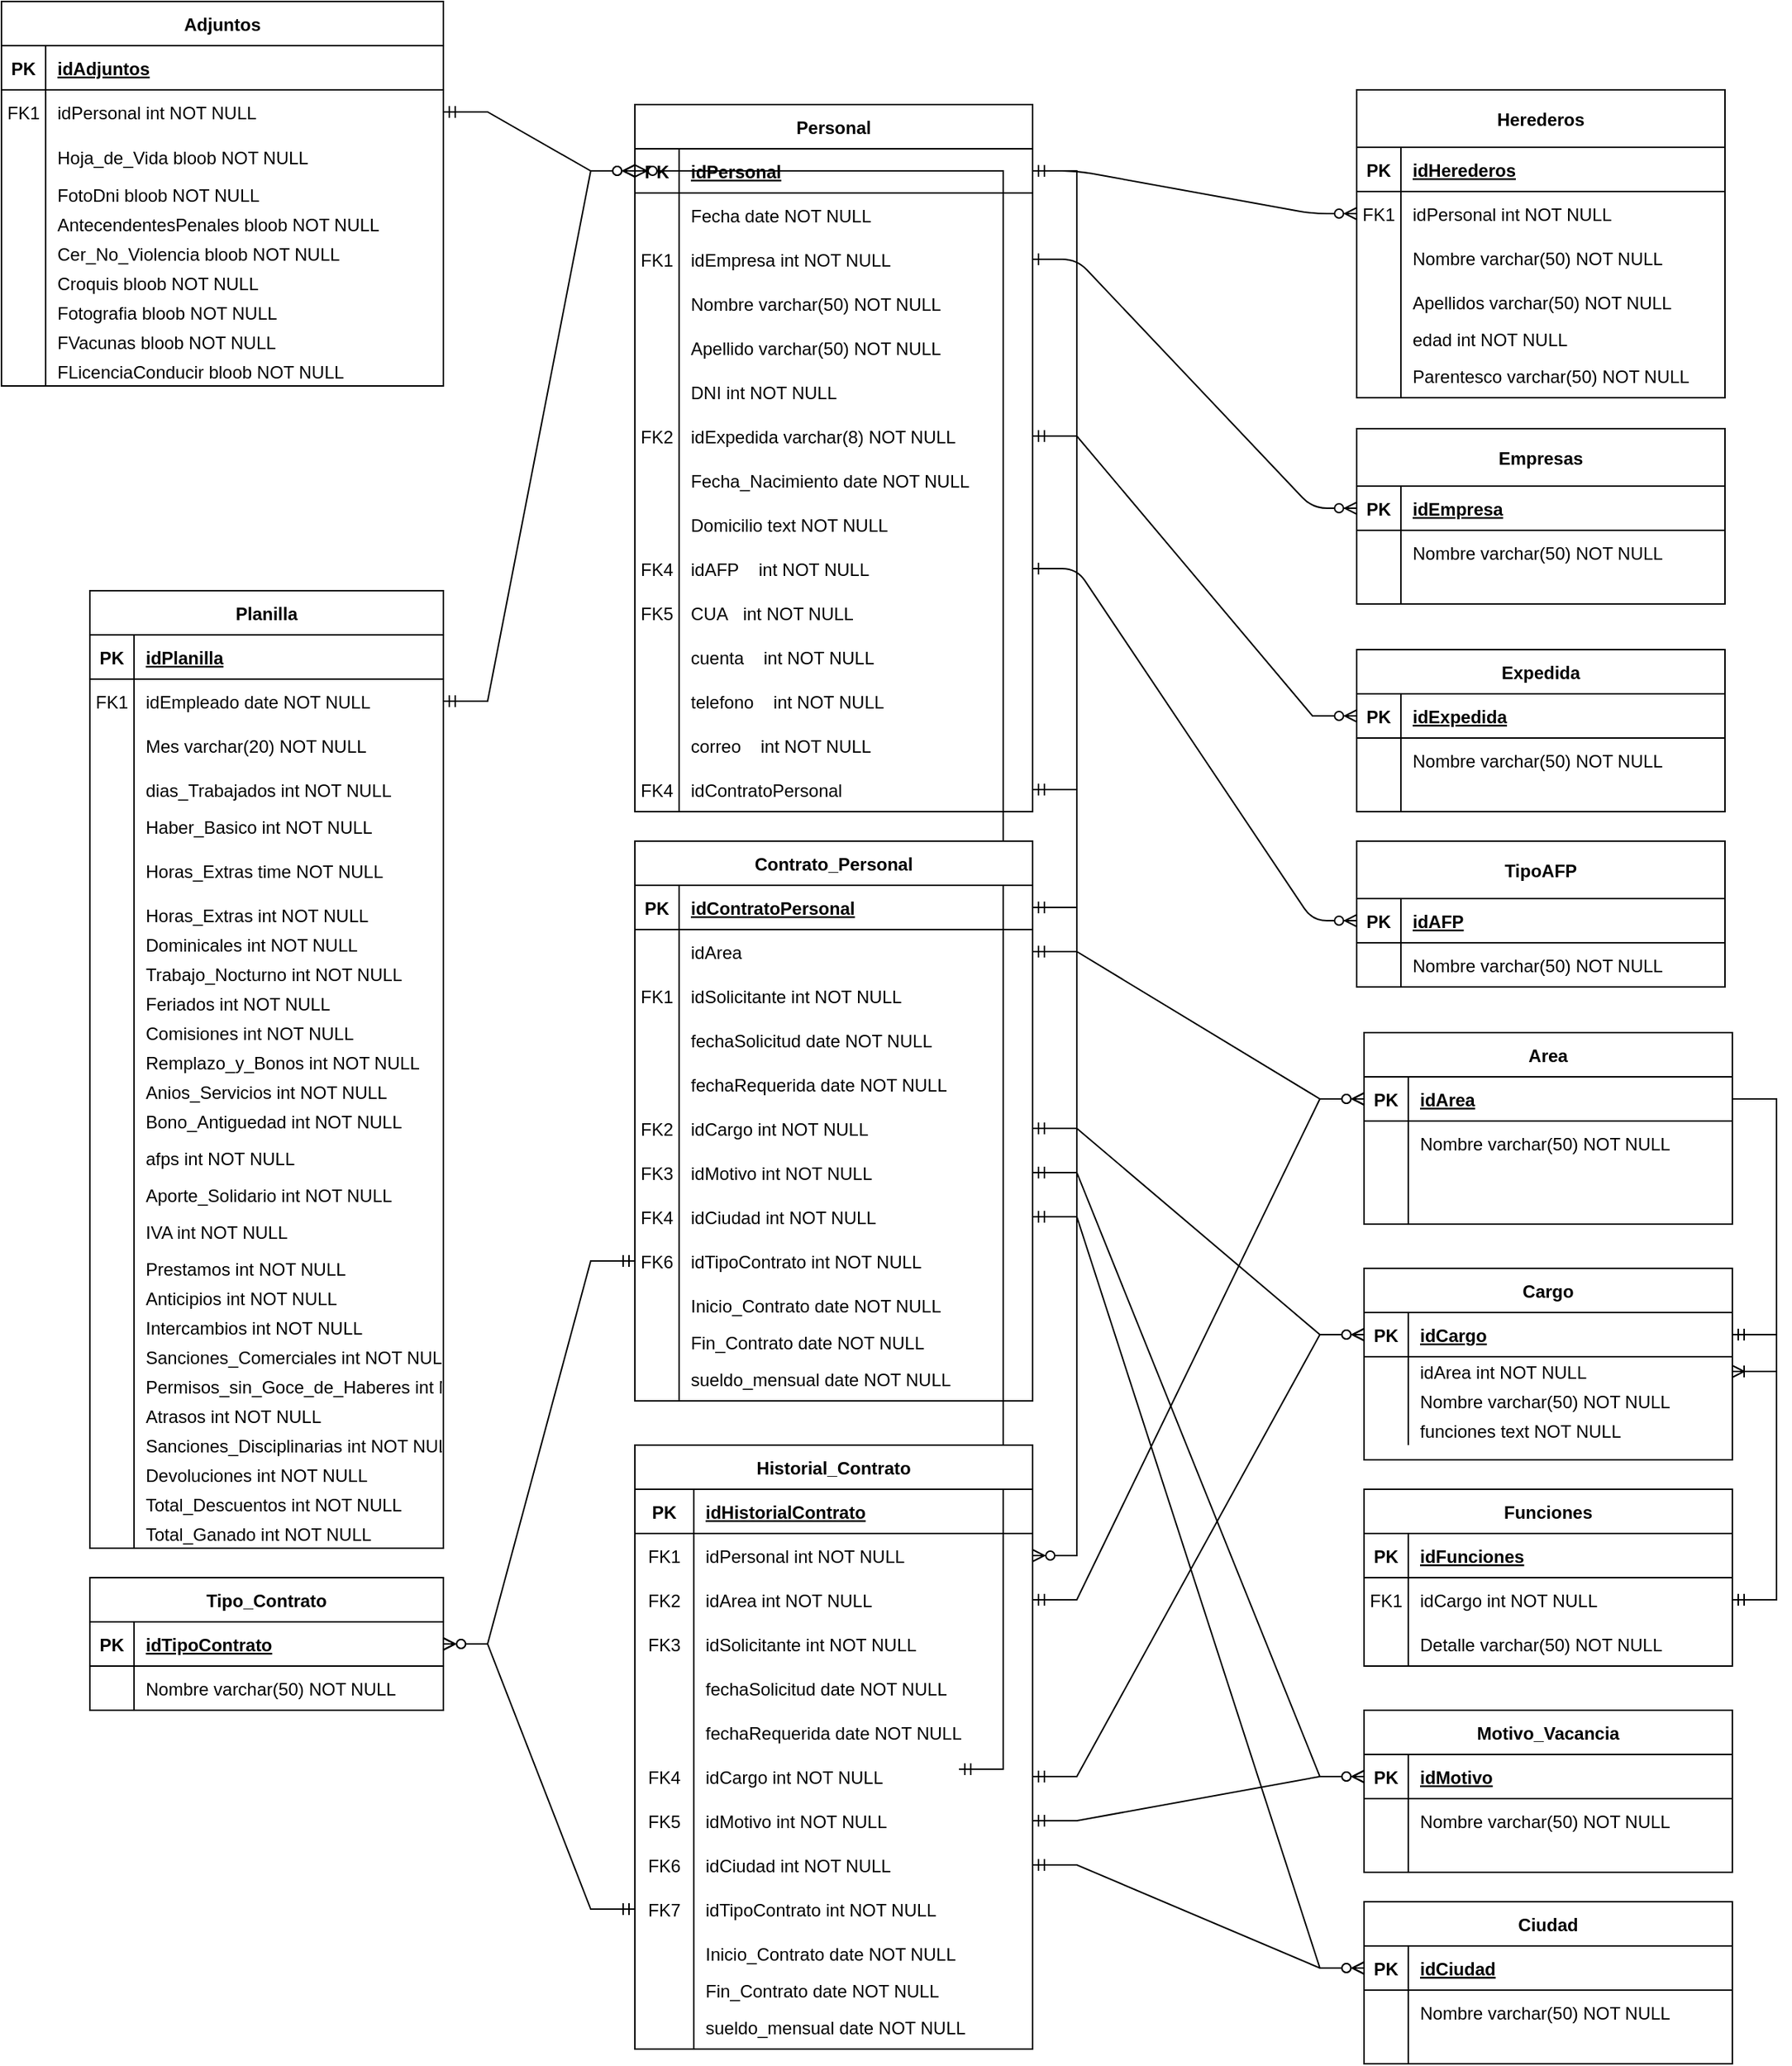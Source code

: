 <mxfile version="20.8.0" type="github">
  <diagram id="R2lEEEUBdFMjLlhIrx00" name="Page-1">
    <mxGraphModel dx="1804" dy="1716" grid="1" gridSize="10" guides="1" tooltips="1" connect="1" arrows="1" fold="1" page="1" pageScale="1" pageWidth="850" pageHeight="1100" math="0" shadow="0" extFonts="Permanent Marker^https://fonts.googleapis.com/css?family=Permanent+Marker">
      <root>
        <mxCell id="0" />
        <mxCell id="1" parent="0" />
        <mxCell id="C-vyLk0tnHw3VtMMgP7b-2" value="Empresas" style="shape=table;startSize=39;container=1;collapsible=1;childLayout=tableLayout;fixedRows=1;rowLines=0;fontStyle=1;align=center;resizeLast=1;" parent="1" vertex="1">
          <mxGeometry x="420" y="-290" width="250" height="119" as="geometry" />
        </mxCell>
        <mxCell id="C-vyLk0tnHw3VtMMgP7b-3" value="" style="shape=partialRectangle;collapsible=0;dropTarget=0;pointerEvents=0;fillColor=none;points=[[0,0.5],[1,0.5]];portConstraint=eastwest;top=0;left=0;right=0;bottom=1;" parent="C-vyLk0tnHw3VtMMgP7b-2" vertex="1">
          <mxGeometry y="39" width="250" height="30" as="geometry" />
        </mxCell>
        <mxCell id="C-vyLk0tnHw3VtMMgP7b-4" value="PK" style="shape=partialRectangle;overflow=hidden;connectable=0;fillColor=none;top=0;left=0;bottom=0;right=0;fontStyle=1;" parent="C-vyLk0tnHw3VtMMgP7b-3" vertex="1">
          <mxGeometry width="30" height="30" as="geometry">
            <mxRectangle width="30" height="30" as="alternateBounds" />
          </mxGeometry>
        </mxCell>
        <mxCell id="C-vyLk0tnHw3VtMMgP7b-5" value="idEmpresa" style="shape=partialRectangle;overflow=hidden;connectable=0;fillColor=none;top=0;left=0;bottom=0;right=0;align=left;spacingLeft=6;fontStyle=5;" parent="C-vyLk0tnHw3VtMMgP7b-3" vertex="1">
          <mxGeometry x="30" width="220" height="30" as="geometry">
            <mxRectangle width="220" height="30" as="alternateBounds" />
          </mxGeometry>
        </mxCell>
        <mxCell id="C-vyLk0tnHw3VtMMgP7b-6" value="" style="shape=partialRectangle;collapsible=0;dropTarget=0;pointerEvents=0;fillColor=none;points=[[0,0.5],[1,0.5]];portConstraint=eastwest;top=0;left=0;right=0;bottom=0;" parent="C-vyLk0tnHw3VtMMgP7b-2" vertex="1">
          <mxGeometry y="69" width="250" height="30" as="geometry" />
        </mxCell>
        <mxCell id="C-vyLk0tnHw3VtMMgP7b-7" value="" style="shape=partialRectangle;overflow=hidden;connectable=0;fillColor=none;top=0;left=0;bottom=0;right=0;" parent="C-vyLk0tnHw3VtMMgP7b-6" vertex="1">
          <mxGeometry width="30" height="30" as="geometry">
            <mxRectangle width="30" height="30" as="alternateBounds" />
          </mxGeometry>
        </mxCell>
        <mxCell id="C-vyLk0tnHw3VtMMgP7b-8" value="Nombre varchar(50) NOT NULL" style="shape=partialRectangle;overflow=hidden;connectable=0;fillColor=none;top=0;left=0;bottom=0;right=0;align=left;spacingLeft=6;" parent="C-vyLk0tnHw3VtMMgP7b-6" vertex="1">
          <mxGeometry x="30" width="220" height="30" as="geometry">
            <mxRectangle width="220" height="30" as="alternateBounds" />
          </mxGeometry>
        </mxCell>
        <mxCell id="C-vyLk0tnHw3VtMMgP7b-9" value="" style="shape=partialRectangle;collapsible=0;dropTarget=0;pointerEvents=0;fillColor=none;points=[[0,0.5],[1,0.5]];portConstraint=eastwest;top=0;left=0;right=0;bottom=0;" parent="C-vyLk0tnHw3VtMMgP7b-2" vertex="1">
          <mxGeometry y="99" width="250" height="20" as="geometry" />
        </mxCell>
        <mxCell id="C-vyLk0tnHw3VtMMgP7b-10" value="" style="shape=partialRectangle;overflow=hidden;connectable=0;fillColor=none;top=0;left=0;bottom=0;right=0;" parent="C-vyLk0tnHw3VtMMgP7b-9" vertex="1">
          <mxGeometry width="30" height="20" as="geometry">
            <mxRectangle width="30" height="20" as="alternateBounds" />
          </mxGeometry>
        </mxCell>
        <mxCell id="C-vyLk0tnHw3VtMMgP7b-11" value="" style="shape=partialRectangle;overflow=hidden;connectable=0;fillColor=none;top=0;left=0;bottom=0;right=0;align=left;spacingLeft=6;" parent="C-vyLk0tnHw3VtMMgP7b-9" vertex="1">
          <mxGeometry x="30" width="220" height="20" as="geometry">
            <mxRectangle width="220" height="20" as="alternateBounds" />
          </mxGeometry>
        </mxCell>
        <mxCell id="C-vyLk0tnHw3VtMMgP7b-23" value="Personal" style="shape=table;startSize=30;container=1;collapsible=1;childLayout=tableLayout;fixedRows=1;rowLines=0;fontStyle=1;align=center;resizeLast=1;" parent="1" vertex="1">
          <mxGeometry x="-70" y="-510" width="270" height="480" as="geometry">
            <mxRectangle x="120" y="120" width="180" height="30" as="alternateBounds" />
          </mxGeometry>
        </mxCell>
        <mxCell id="C-vyLk0tnHw3VtMMgP7b-24" value="" style="shape=partialRectangle;collapsible=0;dropTarget=0;pointerEvents=0;fillColor=none;points=[[0,0.5],[1,0.5]];portConstraint=eastwest;top=0;left=0;right=0;bottom=1;" parent="C-vyLk0tnHw3VtMMgP7b-23" vertex="1">
          <mxGeometry y="30" width="270" height="30" as="geometry" />
        </mxCell>
        <mxCell id="C-vyLk0tnHw3VtMMgP7b-25" value="PK" style="shape=partialRectangle;overflow=hidden;connectable=0;fillColor=none;top=0;left=0;bottom=0;right=0;fontStyle=1;" parent="C-vyLk0tnHw3VtMMgP7b-24" vertex="1">
          <mxGeometry width="30" height="30" as="geometry">
            <mxRectangle width="30" height="30" as="alternateBounds" />
          </mxGeometry>
        </mxCell>
        <mxCell id="C-vyLk0tnHw3VtMMgP7b-26" value="idPersonal" style="shape=partialRectangle;overflow=hidden;connectable=0;fillColor=none;top=0;left=0;bottom=0;right=0;align=left;spacingLeft=6;fontStyle=5;" parent="C-vyLk0tnHw3VtMMgP7b-24" vertex="1">
          <mxGeometry x="30" width="240" height="30" as="geometry">
            <mxRectangle width="240" height="30" as="alternateBounds" />
          </mxGeometry>
        </mxCell>
        <mxCell id="C-vyLk0tnHw3VtMMgP7b-27" value="" style="shape=partialRectangle;collapsible=0;dropTarget=0;pointerEvents=0;fillColor=none;points=[[0,0.5],[1,0.5]];portConstraint=eastwest;top=0;left=0;right=0;bottom=0;" parent="C-vyLk0tnHw3VtMMgP7b-23" vertex="1">
          <mxGeometry y="60" width="270" height="30" as="geometry" />
        </mxCell>
        <mxCell id="C-vyLk0tnHw3VtMMgP7b-28" value="" style="shape=partialRectangle;overflow=hidden;connectable=0;fillColor=none;top=0;left=0;bottom=0;right=0;" parent="C-vyLk0tnHw3VtMMgP7b-27" vertex="1">
          <mxGeometry width="30" height="30" as="geometry">
            <mxRectangle width="30" height="30" as="alternateBounds" />
          </mxGeometry>
        </mxCell>
        <mxCell id="C-vyLk0tnHw3VtMMgP7b-29" value="Fecha date NOT NULL" style="shape=partialRectangle;overflow=hidden;connectable=0;fillColor=none;top=0;left=0;bottom=0;right=0;align=left;spacingLeft=6;" parent="C-vyLk0tnHw3VtMMgP7b-27" vertex="1">
          <mxGeometry x="30" width="240" height="30" as="geometry">
            <mxRectangle width="240" height="30" as="alternateBounds" />
          </mxGeometry>
        </mxCell>
        <mxCell id="S4qC9e43hcMJgDaPLiCb-154" value="" style="shape=partialRectangle;collapsible=0;dropTarget=0;pointerEvents=0;fillColor=none;points=[[0,0.5],[1,0.5]];portConstraint=eastwest;top=0;left=0;right=0;bottom=0;" parent="C-vyLk0tnHw3VtMMgP7b-23" vertex="1">
          <mxGeometry y="90" width="270" height="30" as="geometry" />
        </mxCell>
        <mxCell id="S4qC9e43hcMJgDaPLiCb-155" value="FK1" style="shape=partialRectangle;overflow=hidden;connectable=0;fillColor=none;top=0;left=0;bottom=0;right=0;" parent="S4qC9e43hcMJgDaPLiCb-154" vertex="1">
          <mxGeometry width="30" height="30" as="geometry">
            <mxRectangle width="30" height="30" as="alternateBounds" />
          </mxGeometry>
        </mxCell>
        <mxCell id="S4qC9e43hcMJgDaPLiCb-156" value="idEmpresa int NOT NULL" style="shape=partialRectangle;overflow=hidden;connectable=0;fillColor=none;top=0;left=0;bottom=0;right=0;align=left;spacingLeft=6;" parent="S4qC9e43hcMJgDaPLiCb-154" vertex="1">
          <mxGeometry x="30" width="240" height="30" as="geometry">
            <mxRectangle width="240" height="30" as="alternateBounds" />
          </mxGeometry>
        </mxCell>
        <mxCell id="S4qC9e43hcMJgDaPLiCb-39" value="" style="shape=partialRectangle;collapsible=0;dropTarget=0;pointerEvents=0;fillColor=none;points=[[0,0.5],[1,0.5]];portConstraint=eastwest;top=0;left=0;right=0;bottom=0;" parent="C-vyLk0tnHw3VtMMgP7b-23" vertex="1">
          <mxGeometry y="120" width="270" height="30" as="geometry" />
        </mxCell>
        <mxCell id="S4qC9e43hcMJgDaPLiCb-40" value="" style="shape=partialRectangle;overflow=hidden;connectable=0;fillColor=none;top=0;left=0;bottom=0;right=0;" parent="S4qC9e43hcMJgDaPLiCb-39" vertex="1">
          <mxGeometry width="30" height="30" as="geometry">
            <mxRectangle width="30" height="30" as="alternateBounds" />
          </mxGeometry>
        </mxCell>
        <mxCell id="S4qC9e43hcMJgDaPLiCb-41" value="Nombre varchar(50) NOT NULL" style="shape=partialRectangle;overflow=hidden;connectable=0;fillColor=none;top=0;left=0;bottom=0;right=0;align=left;spacingLeft=6;" parent="S4qC9e43hcMJgDaPLiCb-39" vertex="1">
          <mxGeometry x="30" width="240" height="30" as="geometry">
            <mxRectangle width="240" height="30" as="alternateBounds" />
          </mxGeometry>
        </mxCell>
        <mxCell id="S4qC9e43hcMJgDaPLiCb-42" value="" style="shape=partialRectangle;collapsible=0;dropTarget=0;pointerEvents=0;fillColor=none;points=[[0,0.5],[1,0.5]];portConstraint=eastwest;top=0;left=0;right=0;bottom=0;" parent="C-vyLk0tnHw3VtMMgP7b-23" vertex="1">
          <mxGeometry y="150" width="270" height="30" as="geometry" />
        </mxCell>
        <mxCell id="S4qC9e43hcMJgDaPLiCb-43" value="" style="shape=partialRectangle;overflow=hidden;connectable=0;fillColor=none;top=0;left=0;bottom=0;right=0;" parent="S4qC9e43hcMJgDaPLiCb-42" vertex="1">
          <mxGeometry width="30" height="30" as="geometry">
            <mxRectangle width="30" height="30" as="alternateBounds" />
          </mxGeometry>
        </mxCell>
        <mxCell id="S4qC9e43hcMJgDaPLiCb-44" value="Apellido varchar(50) NOT NULL" style="shape=partialRectangle;overflow=hidden;connectable=0;fillColor=none;top=0;left=0;bottom=0;right=0;align=left;spacingLeft=6;" parent="S4qC9e43hcMJgDaPLiCb-42" vertex="1">
          <mxGeometry x="30" width="240" height="30" as="geometry">
            <mxRectangle width="240" height="30" as="alternateBounds" />
          </mxGeometry>
        </mxCell>
        <mxCell id="S4qC9e43hcMJgDaPLiCb-151" value="" style="shape=partialRectangle;collapsible=0;dropTarget=0;pointerEvents=0;fillColor=none;points=[[0,0.5],[1,0.5]];portConstraint=eastwest;top=0;left=0;right=0;bottom=0;" parent="C-vyLk0tnHw3VtMMgP7b-23" vertex="1">
          <mxGeometry y="180" width="270" height="30" as="geometry" />
        </mxCell>
        <mxCell id="S4qC9e43hcMJgDaPLiCb-152" value="" style="shape=partialRectangle;overflow=hidden;connectable=0;fillColor=none;top=0;left=0;bottom=0;right=0;" parent="S4qC9e43hcMJgDaPLiCb-151" vertex="1">
          <mxGeometry width="30" height="30" as="geometry">
            <mxRectangle width="30" height="30" as="alternateBounds" />
          </mxGeometry>
        </mxCell>
        <mxCell id="S4qC9e43hcMJgDaPLiCb-153" value="DNI int NOT NULL" style="shape=partialRectangle;overflow=hidden;connectable=0;fillColor=none;top=0;left=0;bottom=0;right=0;align=left;spacingLeft=6;" parent="S4qC9e43hcMJgDaPLiCb-151" vertex="1">
          <mxGeometry x="30" width="240" height="30" as="geometry">
            <mxRectangle width="240" height="30" as="alternateBounds" />
          </mxGeometry>
        </mxCell>
        <mxCell id="S4qC9e43hcMJgDaPLiCb-48" value="" style="shape=partialRectangle;collapsible=0;dropTarget=0;pointerEvents=0;fillColor=none;points=[[0,0.5],[1,0.5]];portConstraint=eastwest;top=0;left=0;right=0;bottom=0;" parent="C-vyLk0tnHw3VtMMgP7b-23" vertex="1">
          <mxGeometry y="210" width="270" height="30" as="geometry" />
        </mxCell>
        <mxCell id="S4qC9e43hcMJgDaPLiCb-49" value="FK2" style="shape=partialRectangle;overflow=hidden;connectable=0;fillColor=none;top=0;left=0;bottom=0;right=0;" parent="S4qC9e43hcMJgDaPLiCb-48" vertex="1">
          <mxGeometry width="30" height="30" as="geometry">
            <mxRectangle width="30" height="30" as="alternateBounds" />
          </mxGeometry>
        </mxCell>
        <mxCell id="S4qC9e43hcMJgDaPLiCb-50" value="idExpedida varchar(8) NOT NULL" style="shape=partialRectangle;overflow=hidden;connectable=0;fillColor=none;top=0;left=0;bottom=0;right=0;align=left;spacingLeft=6;" parent="S4qC9e43hcMJgDaPLiCb-48" vertex="1">
          <mxGeometry x="30" width="240" height="30" as="geometry">
            <mxRectangle width="240" height="30" as="alternateBounds" />
          </mxGeometry>
        </mxCell>
        <mxCell id="S4qC9e43hcMJgDaPLiCb-169" value="" style="shape=partialRectangle;collapsible=0;dropTarget=0;pointerEvents=0;fillColor=none;points=[[0,0.5],[1,0.5]];portConstraint=eastwest;top=0;left=0;right=0;bottom=0;" parent="C-vyLk0tnHw3VtMMgP7b-23" vertex="1">
          <mxGeometry y="240" width="270" height="30" as="geometry" />
        </mxCell>
        <mxCell id="S4qC9e43hcMJgDaPLiCb-170" value="" style="shape=partialRectangle;overflow=hidden;connectable=0;fillColor=none;top=0;left=0;bottom=0;right=0;" parent="S4qC9e43hcMJgDaPLiCb-169" vertex="1">
          <mxGeometry width="30" height="30" as="geometry">
            <mxRectangle width="30" height="30" as="alternateBounds" />
          </mxGeometry>
        </mxCell>
        <mxCell id="S4qC9e43hcMJgDaPLiCb-171" value="Fecha_Nacimiento date NOT NULL" style="shape=partialRectangle;overflow=hidden;connectable=0;fillColor=none;top=0;left=0;bottom=0;right=0;align=left;spacingLeft=6;" parent="S4qC9e43hcMJgDaPLiCb-169" vertex="1">
          <mxGeometry x="30" width="240" height="30" as="geometry">
            <mxRectangle width="240" height="30" as="alternateBounds" />
          </mxGeometry>
        </mxCell>
        <mxCell id="ZnGT78s55Ef4r5vj-MgT-222" value="" style="shape=partialRectangle;collapsible=0;dropTarget=0;pointerEvents=0;fillColor=none;points=[[0,0.5],[1,0.5]];portConstraint=eastwest;top=0;left=0;right=0;bottom=0;" parent="C-vyLk0tnHw3VtMMgP7b-23" vertex="1">
          <mxGeometry y="270" width="270" height="30" as="geometry" />
        </mxCell>
        <mxCell id="ZnGT78s55Ef4r5vj-MgT-223" value="" style="shape=partialRectangle;overflow=hidden;connectable=0;fillColor=none;top=0;left=0;bottom=0;right=0;" parent="ZnGT78s55Ef4r5vj-MgT-222" vertex="1">
          <mxGeometry width="30" height="30" as="geometry">
            <mxRectangle width="30" height="30" as="alternateBounds" />
          </mxGeometry>
        </mxCell>
        <mxCell id="ZnGT78s55Ef4r5vj-MgT-224" value="Domicilio text NOT NULL" style="shape=partialRectangle;overflow=hidden;connectable=0;fillColor=none;top=0;left=0;bottom=0;right=0;align=left;spacingLeft=6;" parent="ZnGT78s55Ef4r5vj-MgT-222" vertex="1">
          <mxGeometry x="30" width="240" height="30" as="geometry">
            <mxRectangle width="240" height="30" as="alternateBounds" />
          </mxGeometry>
        </mxCell>
        <mxCell id="ZnGT78s55Ef4r5vj-MgT-225" value="" style="shape=partialRectangle;collapsible=0;dropTarget=0;pointerEvents=0;fillColor=none;points=[[0,0.5],[1,0.5]];portConstraint=eastwest;top=0;left=0;right=0;bottom=0;" parent="C-vyLk0tnHw3VtMMgP7b-23" vertex="1">
          <mxGeometry y="300" width="270" height="30" as="geometry" />
        </mxCell>
        <mxCell id="ZnGT78s55Ef4r5vj-MgT-226" value="FK4" style="shape=partialRectangle;overflow=hidden;connectable=0;fillColor=none;top=0;left=0;bottom=0;right=0;" parent="ZnGT78s55Ef4r5vj-MgT-225" vertex="1">
          <mxGeometry width="30" height="30" as="geometry">
            <mxRectangle width="30" height="30" as="alternateBounds" />
          </mxGeometry>
        </mxCell>
        <mxCell id="ZnGT78s55Ef4r5vj-MgT-227" value="idAFP    int NOT NULL" style="shape=partialRectangle;overflow=hidden;connectable=0;fillColor=none;top=0;left=0;bottom=0;right=0;align=left;spacingLeft=6;" parent="ZnGT78s55Ef4r5vj-MgT-225" vertex="1">
          <mxGeometry x="30" width="240" height="30" as="geometry">
            <mxRectangle width="240" height="30" as="alternateBounds" />
          </mxGeometry>
        </mxCell>
        <mxCell id="ZnGT78s55Ef4r5vj-MgT-249" value="" style="shape=partialRectangle;collapsible=0;dropTarget=0;pointerEvents=0;fillColor=none;points=[[0,0.5],[1,0.5]];portConstraint=eastwest;top=0;left=0;right=0;bottom=0;" parent="C-vyLk0tnHw3VtMMgP7b-23" vertex="1">
          <mxGeometry y="330" width="270" height="30" as="geometry" />
        </mxCell>
        <mxCell id="ZnGT78s55Ef4r5vj-MgT-250" value="FK5" style="shape=partialRectangle;overflow=hidden;connectable=0;fillColor=none;top=0;left=0;bottom=0;right=0;" parent="ZnGT78s55Ef4r5vj-MgT-249" vertex="1">
          <mxGeometry width="30" height="30" as="geometry">
            <mxRectangle width="30" height="30" as="alternateBounds" />
          </mxGeometry>
        </mxCell>
        <mxCell id="ZnGT78s55Ef4r5vj-MgT-251" value="CUA   int NOT NULL" style="shape=partialRectangle;overflow=hidden;connectable=0;fillColor=none;top=0;left=0;bottom=0;right=0;align=left;spacingLeft=6;" parent="ZnGT78s55Ef4r5vj-MgT-249" vertex="1">
          <mxGeometry x="30" width="240" height="30" as="geometry">
            <mxRectangle width="240" height="30" as="alternateBounds" />
          </mxGeometry>
        </mxCell>
        <mxCell id="0W7R5EEgGG0syrCBKmZx-23" value="" style="shape=partialRectangle;collapsible=0;dropTarget=0;pointerEvents=0;fillColor=none;points=[[0,0.5],[1,0.5]];portConstraint=eastwest;top=0;left=0;right=0;bottom=0;" parent="C-vyLk0tnHw3VtMMgP7b-23" vertex="1">
          <mxGeometry y="360" width="270" height="30" as="geometry" />
        </mxCell>
        <mxCell id="0W7R5EEgGG0syrCBKmZx-24" value="" style="shape=partialRectangle;overflow=hidden;connectable=0;fillColor=none;top=0;left=0;bottom=0;right=0;" parent="0W7R5EEgGG0syrCBKmZx-23" vertex="1">
          <mxGeometry width="30" height="30" as="geometry">
            <mxRectangle width="30" height="30" as="alternateBounds" />
          </mxGeometry>
        </mxCell>
        <mxCell id="0W7R5EEgGG0syrCBKmZx-25" value="cuenta    int NOT NULL" style="shape=partialRectangle;overflow=hidden;connectable=0;fillColor=none;top=0;left=0;bottom=0;right=0;align=left;spacingLeft=6;" parent="0W7R5EEgGG0syrCBKmZx-23" vertex="1">
          <mxGeometry x="30" width="240" height="30" as="geometry">
            <mxRectangle width="240" height="30" as="alternateBounds" />
          </mxGeometry>
        </mxCell>
        <mxCell id="0W7R5EEgGG0syrCBKmZx-26" value="" style="shape=partialRectangle;collapsible=0;dropTarget=0;pointerEvents=0;fillColor=none;points=[[0,0.5],[1,0.5]];portConstraint=eastwest;top=0;left=0;right=0;bottom=0;" parent="C-vyLk0tnHw3VtMMgP7b-23" vertex="1">
          <mxGeometry y="390" width="270" height="30" as="geometry" />
        </mxCell>
        <mxCell id="0W7R5EEgGG0syrCBKmZx-27" value="" style="shape=partialRectangle;overflow=hidden;connectable=0;fillColor=none;top=0;left=0;bottom=0;right=0;" parent="0W7R5EEgGG0syrCBKmZx-26" vertex="1">
          <mxGeometry width="30" height="30" as="geometry">
            <mxRectangle width="30" height="30" as="alternateBounds" />
          </mxGeometry>
        </mxCell>
        <mxCell id="0W7R5EEgGG0syrCBKmZx-28" value="telefono    int NOT NULL" style="shape=partialRectangle;overflow=hidden;connectable=0;fillColor=none;top=0;left=0;bottom=0;right=0;align=left;spacingLeft=6;" parent="0W7R5EEgGG0syrCBKmZx-26" vertex="1">
          <mxGeometry x="30" width="240" height="30" as="geometry">
            <mxRectangle width="240" height="30" as="alternateBounds" />
          </mxGeometry>
        </mxCell>
        <mxCell id="0W7R5EEgGG0syrCBKmZx-29" value="" style="shape=partialRectangle;collapsible=0;dropTarget=0;pointerEvents=0;fillColor=none;points=[[0,0.5],[1,0.5]];portConstraint=eastwest;top=0;left=0;right=0;bottom=0;" parent="C-vyLk0tnHw3VtMMgP7b-23" vertex="1">
          <mxGeometry y="420" width="270" height="30" as="geometry" />
        </mxCell>
        <mxCell id="0W7R5EEgGG0syrCBKmZx-30" value="" style="shape=partialRectangle;overflow=hidden;connectable=0;fillColor=none;top=0;left=0;bottom=0;right=0;" parent="0W7R5EEgGG0syrCBKmZx-29" vertex="1">
          <mxGeometry width="30" height="30" as="geometry">
            <mxRectangle width="30" height="30" as="alternateBounds" />
          </mxGeometry>
        </mxCell>
        <mxCell id="0W7R5EEgGG0syrCBKmZx-31" value="correo    int NOT NULL" style="shape=partialRectangle;overflow=hidden;connectable=0;fillColor=none;top=0;left=0;bottom=0;right=0;align=left;spacingLeft=6;" parent="0W7R5EEgGG0syrCBKmZx-29" vertex="1">
          <mxGeometry x="30" width="240" height="30" as="geometry">
            <mxRectangle width="240" height="30" as="alternateBounds" />
          </mxGeometry>
        </mxCell>
        <mxCell id="0W7R5EEgGG0syrCBKmZx-32" value="" style="shape=partialRectangle;collapsible=0;dropTarget=0;pointerEvents=0;fillColor=none;points=[[0,0.5],[1,0.5]];portConstraint=eastwest;top=0;left=0;right=0;bottom=0;" parent="C-vyLk0tnHw3VtMMgP7b-23" vertex="1">
          <mxGeometry y="450" width="270" height="30" as="geometry" />
        </mxCell>
        <mxCell id="0W7R5EEgGG0syrCBKmZx-33" value="FK4" style="shape=partialRectangle;overflow=hidden;connectable=0;fillColor=none;top=0;left=0;bottom=0;right=0;" parent="0W7R5EEgGG0syrCBKmZx-32" vertex="1">
          <mxGeometry width="30" height="30" as="geometry">
            <mxRectangle width="30" height="30" as="alternateBounds" />
          </mxGeometry>
        </mxCell>
        <mxCell id="0W7R5EEgGG0syrCBKmZx-34" value="idContratoPersonal" style="shape=partialRectangle;overflow=hidden;connectable=0;fillColor=none;top=0;left=0;bottom=0;right=0;align=left;spacingLeft=6;" parent="0W7R5EEgGG0syrCBKmZx-32" vertex="1">
          <mxGeometry x="30" width="240" height="30" as="geometry">
            <mxRectangle width="240" height="30" as="alternateBounds" />
          </mxGeometry>
        </mxCell>
        <mxCell id="C-vyLk0tnHw3VtMMgP7b-1" value="" style="edgeStyle=entityRelationEdgeStyle;endArrow=ERzeroToMany;startArrow=ERone;endFill=1;startFill=0;exitX=1;exitY=0.5;exitDx=0;exitDy=0;entryX=0;entryY=0.5;entryDx=0;entryDy=0;" parent="1" source="S4qC9e43hcMJgDaPLiCb-154" target="C-vyLk0tnHw3VtMMgP7b-3" edge="1">
          <mxGeometry width="100" height="100" relative="1" as="geometry">
            <mxPoint x="280" y="130" as="sourcePoint" />
            <mxPoint x="390" y="150" as="targetPoint" />
          </mxGeometry>
        </mxCell>
        <mxCell id="S4qC9e43hcMJgDaPLiCb-180" value="Ciudad" style="shape=table;startSize=30;container=1;collapsible=1;childLayout=tableLayout;fixedRows=1;rowLines=0;fontStyle=1;align=center;resizeLast=1;" parent="1" vertex="1">
          <mxGeometry x="425" y="710" width="250" height="110" as="geometry" />
        </mxCell>
        <mxCell id="S4qC9e43hcMJgDaPLiCb-181" value="" style="shape=partialRectangle;collapsible=0;dropTarget=0;pointerEvents=0;fillColor=none;points=[[0,0.5],[1,0.5]];portConstraint=eastwest;top=0;left=0;right=0;bottom=1;" parent="S4qC9e43hcMJgDaPLiCb-180" vertex="1">
          <mxGeometry y="30" width="250" height="30" as="geometry" />
        </mxCell>
        <mxCell id="S4qC9e43hcMJgDaPLiCb-182" value="PK" style="shape=partialRectangle;overflow=hidden;connectable=0;fillColor=none;top=0;left=0;bottom=0;right=0;fontStyle=1;" parent="S4qC9e43hcMJgDaPLiCb-181" vertex="1">
          <mxGeometry width="30" height="30" as="geometry">
            <mxRectangle width="30" height="30" as="alternateBounds" />
          </mxGeometry>
        </mxCell>
        <mxCell id="S4qC9e43hcMJgDaPLiCb-183" value="idCiudad" style="shape=partialRectangle;overflow=hidden;connectable=0;fillColor=none;top=0;left=0;bottom=0;right=0;align=left;spacingLeft=6;fontStyle=5;" parent="S4qC9e43hcMJgDaPLiCb-181" vertex="1">
          <mxGeometry x="30" width="220" height="30" as="geometry">
            <mxRectangle width="220" height="30" as="alternateBounds" />
          </mxGeometry>
        </mxCell>
        <mxCell id="S4qC9e43hcMJgDaPLiCb-184" value="" style="shape=partialRectangle;collapsible=0;dropTarget=0;pointerEvents=0;fillColor=none;points=[[0,0.5],[1,0.5]];portConstraint=eastwest;top=0;left=0;right=0;bottom=0;" parent="S4qC9e43hcMJgDaPLiCb-180" vertex="1">
          <mxGeometry y="60" width="250" height="30" as="geometry" />
        </mxCell>
        <mxCell id="S4qC9e43hcMJgDaPLiCb-185" value="" style="shape=partialRectangle;overflow=hidden;connectable=0;fillColor=none;top=0;left=0;bottom=0;right=0;" parent="S4qC9e43hcMJgDaPLiCb-184" vertex="1">
          <mxGeometry width="30" height="30" as="geometry">
            <mxRectangle width="30" height="30" as="alternateBounds" />
          </mxGeometry>
        </mxCell>
        <mxCell id="S4qC9e43hcMJgDaPLiCb-186" value="Nombre varchar(50) NOT NULL" style="shape=partialRectangle;overflow=hidden;connectable=0;fillColor=none;top=0;left=0;bottom=0;right=0;align=left;spacingLeft=6;" parent="S4qC9e43hcMJgDaPLiCb-184" vertex="1">
          <mxGeometry x="30" width="220" height="30" as="geometry">
            <mxRectangle width="220" height="30" as="alternateBounds" />
          </mxGeometry>
        </mxCell>
        <mxCell id="S4qC9e43hcMJgDaPLiCb-187" value="" style="shape=partialRectangle;collapsible=0;dropTarget=0;pointerEvents=0;fillColor=none;points=[[0,0.5],[1,0.5]];portConstraint=eastwest;top=0;left=0;right=0;bottom=0;" parent="S4qC9e43hcMJgDaPLiCb-180" vertex="1">
          <mxGeometry y="90" width="250" height="20" as="geometry" />
        </mxCell>
        <mxCell id="S4qC9e43hcMJgDaPLiCb-188" value="" style="shape=partialRectangle;overflow=hidden;connectable=0;fillColor=none;top=0;left=0;bottom=0;right=0;" parent="S4qC9e43hcMJgDaPLiCb-187" vertex="1">
          <mxGeometry width="30" height="20" as="geometry">
            <mxRectangle width="30" height="20" as="alternateBounds" />
          </mxGeometry>
        </mxCell>
        <mxCell id="S4qC9e43hcMJgDaPLiCb-189" value="" style="shape=partialRectangle;overflow=hidden;connectable=0;fillColor=none;top=0;left=0;bottom=0;right=0;align=left;spacingLeft=6;" parent="S4qC9e43hcMJgDaPLiCb-187" vertex="1">
          <mxGeometry x="30" width="220" height="20" as="geometry">
            <mxRectangle width="220" height="20" as="alternateBounds" />
          </mxGeometry>
        </mxCell>
        <mxCell id="S4qC9e43hcMJgDaPLiCb-190" value="Area" style="shape=table;startSize=30;container=1;collapsible=1;childLayout=tableLayout;fixedRows=1;rowLines=0;fontStyle=1;align=center;resizeLast=1;" parent="1" vertex="1">
          <mxGeometry x="425" y="120" width="250" height="130" as="geometry" />
        </mxCell>
        <mxCell id="S4qC9e43hcMJgDaPLiCb-191" value="" style="shape=partialRectangle;collapsible=0;dropTarget=0;pointerEvents=0;fillColor=none;points=[[0,0.5],[1,0.5]];portConstraint=eastwest;top=0;left=0;right=0;bottom=1;" parent="S4qC9e43hcMJgDaPLiCb-190" vertex="1">
          <mxGeometry y="30" width="250" height="30" as="geometry" />
        </mxCell>
        <mxCell id="S4qC9e43hcMJgDaPLiCb-192" value="PK" style="shape=partialRectangle;overflow=hidden;connectable=0;fillColor=none;top=0;left=0;bottom=0;right=0;fontStyle=1;" parent="S4qC9e43hcMJgDaPLiCb-191" vertex="1">
          <mxGeometry width="30" height="30" as="geometry">
            <mxRectangle width="30" height="30" as="alternateBounds" />
          </mxGeometry>
        </mxCell>
        <mxCell id="S4qC9e43hcMJgDaPLiCb-193" value="idArea" style="shape=partialRectangle;overflow=hidden;connectable=0;fillColor=none;top=0;left=0;bottom=0;right=0;align=left;spacingLeft=6;fontStyle=5;" parent="S4qC9e43hcMJgDaPLiCb-191" vertex="1">
          <mxGeometry x="30" width="220" height="30" as="geometry">
            <mxRectangle width="220" height="30" as="alternateBounds" />
          </mxGeometry>
        </mxCell>
        <mxCell id="S4qC9e43hcMJgDaPLiCb-194" value="" style="shape=partialRectangle;collapsible=0;dropTarget=0;pointerEvents=0;fillColor=none;points=[[0,0.5],[1,0.5]];portConstraint=eastwest;top=0;left=0;right=0;bottom=0;" parent="S4qC9e43hcMJgDaPLiCb-190" vertex="1">
          <mxGeometry y="60" width="250" height="30" as="geometry" />
        </mxCell>
        <mxCell id="S4qC9e43hcMJgDaPLiCb-195" value="" style="shape=partialRectangle;overflow=hidden;connectable=0;fillColor=none;top=0;left=0;bottom=0;right=0;" parent="S4qC9e43hcMJgDaPLiCb-194" vertex="1">
          <mxGeometry width="30" height="30" as="geometry">
            <mxRectangle width="30" height="30" as="alternateBounds" />
          </mxGeometry>
        </mxCell>
        <mxCell id="S4qC9e43hcMJgDaPLiCb-196" value="Nombre varchar(50) NOT NULL" style="shape=partialRectangle;overflow=hidden;connectable=0;fillColor=none;top=0;left=0;bottom=0;right=0;align=left;spacingLeft=6;" parent="S4qC9e43hcMJgDaPLiCb-194" vertex="1">
          <mxGeometry x="30" width="220" height="30" as="geometry">
            <mxRectangle width="220" height="30" as="alternateBounds" />
          </mxGeometry>
        </mxCell>
        <mxCell id="S4qC9e43hcMJgDaPLiCb-237" value="" style="shape=partialRectangle;collapsible=0;dropTarget=0;pointerEvents=0;fillColor=none;points=[[0,0.5],[1,0.5]];portConstraint=eastwest;top=0;left=0;right=0;bottom=0;" parent="S4qC9e43hcMJgDaPLiCb-190" vertex="1">
          <mxGeometry y="90" width="250" height="20" as="geometry" />
        </mxCell>
        <mxCell id="S4qC9e43hcMJgDaPLiCb-238" value="" style="shape=partialRectangle;overflow=hidden;connectable=0;fillColor=none;top=0;left=0;bottom=0;right=0;" parent="S4qC9e43hcMJgDaPLiCb-237" vertex="1">
          <mxGeometry width="30" height="20" as="geometry">
            <mxRectangle width="30" height="20" as="alternateBounds" />
          </mxGeometry>
        </mxCell>
        <mxCell id="S4qC9e43hcMJgDaPLiCb-239" value="" style="shape=partialRectangle;overflow=hidden;connectable=0;fillColor=none;top=0;left=0;bottom=0;right=0;align=left;spacingLeft=6;" parent="S4qC9e43hcMJgDaPLiCb-237" vertex="1">
          <mxGeometry x="30" width="220" height="20" as="geometry">
            <mxRectangle width="220" height="20" as="alternateBounds" />
          </mxGeometry>
        </mxCell>
        <mxCell id="S4qC9e43hcMJgDaPLiCb-197" value="" style="shape=partialRectangle;collapsible=0;dropTarget=0;pointerEvents=0;fillColor=none;points=[[0,0.5],[1,0.5]];portConstraint=eastwest;top=0;left=0;right=0;bottom=0;" parent="S4qC9e43hcMJgDaPLiCb-190" vertex="1">
          <mxGeometry y="110" width="250" height="20" as="geometry" />
        </mxCell>
        <mxCell id="S4qC9e43hcMJgDaPLiCb-198" value="" style="shape=partialRectangle;overflow=hidden;connectable=0;fillColor=none;top=0;left=0;bottom=0;right=0;" parent="S4qC9e43hcMJgDaPLiCb-197" vertex="1">
          <mxGeometry width="30" height="20" as="geometry">
            <mxRectangle width="30" height="20" as="alternateBounds" />
          </mxGeometry>
        </mxCell>
        <mxCell id="S4qC9e43hcMJgDaPLiCb-199" value="" style="shape=partialRectangle;overflow=hidden;connectable=0;fillColor=none;top=0;left=0;bottom=0;right=0;align=left;spacingLeft=6;" parent="S4qC9e43hcMJgDaPLiCb-197" vertex="1">
          <mxGeometry x="30" width="220" height="20" as="geometry">
            <mxRectangle width="220" height="20" as="alternateBounds" />
          </mxGeometry>
        </mxCell>
        <mxCell id="S4qC9e43hcMJgDaPLiCb-200" value="Expedida" style="shape=table;startSize=30;container=1;collapsible=1;childLayout=tableLayout;fixedRows=1;rowLines=0;fontStyle=1;align=center;resizeLast=1;" parent="1" vertex="1">
          <mxGeometry x="420" y="-140" width="250" height="110" as="geometry" />
        </mxCell>
        <mxCell id="S4qC9e43hcMJgDaPLiCb-201" value="" style="shape=partialRectangle;collapsible=0;dropTarget=0;pointerEvents=0;fillColor=none;points=[[0,0.5],[1,0.5]];portConstraint=eastwest;top=0;left=0;right=0;bottom=1;" parent="S4qC9e43hcMJgDaPLiCb-200" vertex="1">
          <mxGeometry y="30" width="250" height="30" as="geometry" />
        </mxCell>
        <mxCell id="S4qC9e43hcMJgDaPLiCb-202" value="PK" style="shape=partialRectangle;overflow=hidden;connectable=0;fillColor=none;top=0;left=0;bottom=0;right=0;fontStyle=1;" parent="S4qC9e43hcMJgDaPLiCb-201" vertex="1">
          <mxGeometry width="30" height="30" as="geometry">
            <mxRectangle width="30" height="30" as="alternateBounds" />
          </mxGeometry>
        </mxCell>
        <mxCell id="S4qC9e43hcMJgDaPLiCb-203" value="idExpedida" style="shape=partialRectangle;overflow=hidden;connectable=0;fillColor=none;top=0;left=0;bottom=0;right=0;align=left;spacingLeft=6;fontStyle=5;" parent="S4qC9e43hcMJgDaPLiCb-201" vertex="1">
          <mxGeometry x="30" width="220" height="30" as="geometry">
            <mxRectangle width="220" height="30" as="alternateBounds" />
          </mxGeometry>
        </mxCell>
        <mxCell id="S4qC9e43hcMJgDaPLiCb-204" value="" style="shape=partialRectangle;collapsible=0;dropTarget=0;pointerEvents=0;fillColor=none;points=[[0,0.5],[1,0.5]];portConstraint=eastwest;top=0;left=0;right=0;bottom=0;" parent="S4qC9e43hcMJgDaPLiCb-200" vertex="1">
          <mxGeometry y="60" width="250" height="30" as="geometry" />
        </mxCell>
        <mxCell id="S4qC9e43hcMJgDaPLiCb-205" value="" style="shape=partialRectangle;overflow=hidden;connectable=0;fillColor=none;top=0;left=0;bottom=0;right=0;" parent="S4qC9e43hcMJgDaPLiCb-204" vertex="1">
          <mxGeometry width="30" height="30" as="geometry">
            <mxRectangle width="30" height="30" as="alternateBounds" />
          </mxGeometry>
        </mxCell>
        <mxCell id="S4qC9e43hcMJgDaPLiCb-206" value="Nombre varchar(50) NOT NULL" style="shape=partialRectangle;overflow=hidden;connectable=0;fillColor=none;top=0;left=0;bottom=0;right=0;align=left;spacingLeft=6;" parent="S4qC9e43hcMJgDaPLiCb-204" vertex="1">
          <mxGeometry x="30" width="220" height="30" as="geometry">
            <mxRectangle width="220" height="30" as="alternateBounds" />
          </mxGeometry>
        </mxCell>
        <mxCell id="S4qC9e43hcMJgDaPLiCb-207" value="" style="shape=partialRectangle;collapsible=0;dropTarget=0;pointerEvents=0;fillColor=none;points=[[0,0.5],[1,0.5]];portConstraint=eastwest;top=0;left=0;right=0;bottom=0;" parent="S4qC9e43hcMJgDaPLiCb-200" vertex="1">
          <mxGeometry y="90" width="250" height="20" as="geometry" />
        </mxCell>
        <mxCell id="S4qC9e43hcMJgDaPLiCb-208" value="" style="shape=partialRectangle;overflow=hidden;connectable=0;fillColor=none;top=0;left=0;bottom=0;right=0;" parent="S4qC9e43hcMJgDaPLiCb-207" vertex="1">
          <mxGeometry width="30" height="20" as="geometry">
            <mxRectangle width="30" height="20" as="alternateBounds" />
          </mxGeometry>
        </mxCell>
        <mxCell id="S4qC9e43hcMJgDaPLiCb-209" value="" style="shape=partialRectangle;overflow=hidden;connectable=0;fillColor=none;top=0;left=0;bottom=0;right=0;align=left;spacingLeft=6;" parent="S4qC9e43hcMJgDaPLiCb-207" vertex="1">
          <mxGeometry x="30" width="220" height="20" as="geometry">
            <mxRectangle width="220" height="20" as="alternateBounds" />
          </mxGeometry>
        </mxCell>
        <mxCell id="S4qC9e43hcMJgDaPLiCb-210" value="Cargo" style="shape=table;startSize=30;container=1;collapsible=1;childLayout=tableLayout;fixedRows=1;rowLines=0;fontStyle=1;align=center;resizeLast=1;" parent="1" vertex="1">
          <mxGeometry x="425" y="280" width="250" height="130" as="geometry" />
        </mxCell>
        <mxCell id="S4qC9e43hcMJgDaPLiCb-211" value="" style="shape=partialRectangle;collapsible=0;dropTarget=0;pointerEvents=0;fillColor=none;points=[[0,0.5],[1,0.5]];portConstraint=eastwest;top=0;left=0;right=0;bottom=1;" parent="S4qC9e43hcMJgDaPLiCb-210" vertex="1">
          <mxGeometry y="30" width="250" height="30" as="geometry" />
        </mxCell>
        <mxCell id="S4qC9e43hcMJgDaPLiCb-212" value="PK" style="shape=partialRectangle;overflow=hidden;connectable=0;fillColor=none;top=0;left=0;bottom=0;right=0;fontStyle=1;" parent="S4qC9e43hcMJgDaPLiCb-211" vertex="1">
          <mxGeometry width="30" height="30" as="geometry">
            <mxRectangle width="30" height="30" as="alternateBounds" />
          </mxGeometry>
        </mxCell>
        <mxCell id="S4qC9e43hcMJgDaPLiCb-213" value="idCargo" style="shape=partialRectangle;overflow=hidden;connectable=0;fillColor=none;top=0;left=0;bottom=0;right=0;align=left;spacingLeft=6;fontStyle=5;" parent="S4qC9e43hcMJgDaPLiCb-211" vertex="1">
          <mxGeometry x="30" width="220" height="30" as="geometry">
            <mxRectangle width="220" height="30" as="alternateBounds" />
          </mxGeometry>
        </mxCell>
        <mxCell id="6dM9uzP9J9T0zF6s8Y1u-20" value="" style="shape=partialRectangle;collapsible=0;dropTarget=0;pointerEvents=0;fillColor=none;points=[[0,0.5],[1,0.5]];portConstraint=eastwest;top=0;left=0;right=0;bottom=0;" parent="S4qC9e43hcMJgDaPLiCb-210" vertex="1">
          <mxGeometry y="60" width="250" height="20" as="geometry" />
        </mxCell>
        <mxCell id="6dM9uzP9J9T0zF6s8Y1u-21" value="" style="shape=partialRectangle;overflow=hidden;connectable=0;fillColor=none;top=0;left=0;bottom=0;right=0;" parent="6dM9uzP9J9T0zF6s8Y1u-20" vertex="1">
          <mxGeometry width="30" height="20" as="geometry">
            <mxRectangle width="30" height="20" as="alternateBounds" />
          </mxGeometry>
        </mxCell>
        <mxCell id="6dM9uzP9J9T0zF6s8Y1u-22" value="idArea int NOT NULL" style="shape=partialRectangle;overflow=hidden;connectable=0;fillColor=none;top=0;left=0;bottom=0;right=0;align=left;spacingLeft=6;" parent="6dM9uzP9J9T0zF6s8Y1u-20" vertex="1">
          <mxGeometry x="30" width="220" height="20" as="geometry">
            <mxRectangle width="220" height="20" as="alternateBounds" />
          </mxGeometry>
        </mxCell>
        <mxCell id="S4qC9e43hcMJgDaPLiCb-214" value="" style="shape=partialRectangle;collapsible=0;dropTarget=0;pointerEvents=0;fillColor=none;points=[[0,0.5],[1,0.5]];portConstraint=eastwest;top=0;left=0;right=0;bottom=0;" parent="S4qC9e43hcMJgDaPLiCb-210" vertex="1">
          <mxGeometry y="80" width="250" height="20" as="geometry" />
        </mxCell>
        <mxCell id="S4qC9e43hcMJgDaPLiCb-215" value="" style="shape=partialRectangle;overflow=hidden;connectable=0;fillColor=none;top=0;left=0;bottom=0;right=0;" parent="S4qC9e43hcMJgDaPLiCb-214" vertex="1">
          <mxGeometry width="30" height="20" as="geometry">
            <mxRectangle width="30" height="20" as="alternateBounds" />
          </mxGeometry>
        </mxCell>
        <mxCell id="S4qC9e43hcMJgDaPLiCb-216" value="Nombre varchar(50) NOT NULL" style="shape=partialRectangle;overflow=hidden;connectable=0;fillColor=none;top=0;left=0;bottom=0;right=0;align=left;spacingLeft=6;" parent="S4qC9e43hcMJgDaPLiCb-214" vertex="1">
          <mxGeometry x="30" width="220" height="20" as="geometry">
            <mxRectangle width="220" height="20" as="alternateBounds" />
          </mxGeometry>
        </mxCell>
        <mxCell id="S4qC9e43hcMJgDaPLiCb-217" value="" style="shape=partialRectangle;collapsible=0;dropTarget=0;pointerEvents=0;fillColor=none;points=[[0,0.5],[1,0.5]];portConstraint=eastwest;top=0;left=0;right=0;bottom=0;" parent="S4qC9e43hcMJgDaPLiCb-210" vertex="1">
          <mxGeometry y="100" width="250" height="20" as="geometry" />
        </mxCell>
        <mxCell id="S4qC9e43hcMJgDaPLiCb-218" value="" style="shape=partialRectangle;overflow=hidden;connectable=0;fillColor=none;top=0;left=0;bottom=0;right=0;" parent="S4qC9e43hcMJgDaPLiCb-217" vertex="1">
          <mxGeometry width="30" height="20" as="geometry">
            <mxRectangle width="30" height="20" as="alternateBounds" />
          </mxGeometry>
        </mxCell>
        <mxCell id="S4qC9e43hcMJgDaPLiCb-219" value="funciones text NOT NULL" style="shape=partialRectangle;overflow=hidden;connectable=0;fillColor=none;top=0;left=0;bottom=0;right=0;align=left;spacingLeft=6;" parent="S4qC9e43hcMJgDaPLiCb-217" vertex="1">
          <mxGeometry x="30" width="220" height="20" as="geometry">
            <mxRectangle width="220" height="20" as="alternateBounds" />
          </mxGeometry>
        </mxCell>
        <mxCell id="S4qC9e43hcMJgDaPLiCb-240" value="" style="edgeStyle=entityRelationEdgeStyle;fontSize=12;html=1;endArrow=ERzeroToMany;startArrow=ERmandOne;rounded=0;entryX=0;entryY=0.5;entryDx=0;entryDy=0;" parent="1" source="ZnGT78s55Ef4r5vj-MgT-150" target="S4qC9e43hcMJgDaPLiCb-181" edge="1">
          <mxGeometry width="100" height="100" relative="1" as="geometry">
            <mxPoint x="370" y="400" as="sourcePoint" />
            <mxPoint x="380" y="220" as="targetPoint" />
          </mxGeometry>
        </mxCell>
        <mxCell id="S4qC9e43hcMJgDaPLiCb-241" value="" style="edgeStyle=entityRelationEdgeStyle;fontSize=12;html=1;endArrow=ERzeroToMany;startArrow=ERmandOne;rounded=0;" parent="1" source="ZnGT78s55Ef4r5vj-MgT-132" target="S4qC9e43hcMJgDaPLiCb-191" edge="1">
          <mxGeometry x="-0.216" y="-29" width="100" height="100" relative="1" as="geometry">
            <mxPoint x="280" y="175" as="sourcePoint" />
            <mxPoint x="435" y="215" as="targetPoint" />
            <mxPoint as="offset" />
          </mxGeometry>
        </mxCell>
        <mxCell id="S4qC9e43hcMJgDaPLiCb-242" value="" style="edgeStyle=entityRelationEdgeStyle;fontSize=12;html=1;endArrow=ERzeroToMany;startArrow=ERmandOne;rounded=0;" parent="1" source="S4qC9e43hcMJgDaPLiCb-48" target="S4qC9e43hcMJgDaPLiCb-201" edge="1">
          <mxGeometry x="-0.216" y="-29" width="100" height="100" relative="1" as="geometry">
            <mxPoint x="270" y="340" as="sourcePoint" />
            <mxPoint x="425" y="490" as="targetPoint" />
            <mxPoint as="offset" />
          </mxGeometry>
        </mxCell>
        <mxCell id="S4qC9e43hcMJgDaPLiCb-243" value="" style="edgeStyle=entityRelationEdgeStyle;fontSize=12;html=1;endArrow=ERzeroToMany;startArrow=ERmandOne;rounded=0;entryX=0;entryY=0.5;entryDx=0;entryDy=0;" parent="1" source="ZnGT78s55Ef4r5vj-MgT-144" target="S4qC9e43hcMJgDaPLiCb-211" edge="1">
          <mxGeometry x="-0.216" y="-29" width="100" height="100" relative="1" as="geometry">
            <mxPoint x="100" y="335" as="sourcePoint" />
            <mxPoint x="425" y="510" as="targetPoint" />
            <mxPoint as="offset" />
          </mxGeometry>
        </mxCell>
        <mxCell id="S4qC9e43hcMJgDaPLiCb-256" value="Tipo_Contrato" style="shape=table;startSize=30;container=1;collapsible=1;childLayout=tableLayout;fixedRows=1;rowLines=0;fontStyle=1;align=center;resizeLast=1;" parent="1" vertex="1">
          <mxGeometry x="-440" y="490" width="240" height="90" as="geometry" />
        </mxCell>
        <mxCell id="S4qC9e43hcMJgDaPLiCb-257" value="" style="shape=partialRectangle;collapsible=0;dropTarget=0;pointerEvents=0;fillColor=none;points=[[0,0.5],[1,0.5]];portConstraint=eastwest;top=0;left=0;right=0;bottom=1;" parent="S4qC9e43hcMJgDaPLiCb-256" vertex="1">
          <mxGeometry y="30" width="240" height="30" as="geometry" />
        </mxCell>
        <mxCell id="S4qC9e43hcMJgDaPLiCb-258" value="PK" style="shape=partialRectangle;overflow=hidden;connectable=0;fillColor=none;top=0;left=0;bottom=0;right=0;fontStyle=1;" parent="S4qC9e43hcMJgDaPLiCb-257" vertex="1">
          <mxGeometry width="30" height="30" as="geometry">
            <mxRectangle width="30" height="30" as="alternateBounds" />
          </mxGeometry>
        </mxCell>
        <mxCell id="S4qC9e43hcMJgDaPLiCb-259" value="idTipoContrato" style="shape=partialRectangle;overflow=hidden;connectable=0;fillColor=none;top=0;left=0;bottom=0;right=0;align=left;spacingLeft=6;fontStyle=5;" parent="S4qC9e43hcMJgDaPLiCb-257" vertex="1">
          <mxGeometry x="30" width="210" height="30" as="geometry">
            <mxRectangle width="210" height="30" as="alternateBounds" />
          </mxGeometry>
        </mxCell>
        <mxCell id="S4qC9e43hcMJgDaPLiCb-260" value="" style="shape=partialRectangle;collapsible=0;dropTarget=0;pointerEvents=0;fillColor=none;points=[[0,0.5],[1,0.5]];portConstraint=eastwest;top=0;left=0;right=0;bottom=0;" parent="S4qC9e43hcMJgDaPLiCb-256" vertex="1">
          <mxGeometry y="60" width="240" height="30" as="geometry" />
        </mxCell>
        <mxCell id="S4qC9e43hcMJgDaPLiCb-261" value="" style="shape=partialRectangle;overflow=hidden;connectable=0;fillColor=none;top=0;left=0;bottom=0;right=0;" parent="S4qC9e43hcMJgDaPLiCb-260" vertex="1">
          <mxGeometry width="30" height="30" as="geometry">
            <mxRectangle width="30" height="30" as="alternateBounds" />
          </mxGeometry>
        </mxCell>
        <mxCell id="S4qC9e43hcMJgDaPLiCb-262" value="Nombre varchar(50) NOT NULL" style="shape=partialRectangle;overflow=hidden;connectable=0;fillColor=none;top=0;left=0;bottom=0;right=0;align=left;spacingLeft=6;" parent="S4qC9e43hcMJgDaPLiCb-260" vertex="1">
          <mxGeometry x="30" width="210" height="30" as="geometry">
            <mxRectangle width="210" height="30" as="alternateBounds" />
          </mxGeometry>
        </mxCell>
        <mxCell id="S4qC9e43hcMJgDaPLiCb-266" value="" style="edgeStyle=entityRelationEdgeStyle;fontSize=12;html=1;endArrow=ERzeroToMany;startArrow=ERmandOne;rounded=0;" parent="1" source="ZnGT78s55Ef4r5vj-MgT-156" target="S4qC9e43hcMJgDaPLiCb-257" edge="1">
          <mxGeometry x="-0.216" y="-29" width="100" height="100" relative="1" as="geometry">
            <mxPoint x="440" y="416" as="sourcePoint" />
            <mxPoint x="415" y="685" as="targetPoint" />
            <mxPoint as="offset" />
          </mxGeometry>
        </mxCell>
        <mxCell id="S4qC9e43hcMJgDaPLiCb-287" value="" style="edgeStyle=entityRelationEdgeStyle;fontSize=12;html=1;endArrow=ERzeroToMany;startArrow=ERmandOne;rounded=0;entryX=0;entryY=0.5;entryDx=0;entryDy=0;" parent="1" source="S4qC9e43hcMJgDaPLiCb-276" target="C-vyLk0tnHw3VtMMgP7b-24" edge="1">
          <mxGeometry x="-0.216" y="-29" width="100" height="100" relative="1" as="geometry">
            <mxPoint x="150" y="620" as="sourcePoint" />
            <mxPoint x="110" y="40" as="targetPoint" />
            <mxPoint as="offset" />
          </mxGeometry>
        </mxCell>
        <mxCell id="ZnGT78s55Ef4r5vj-MgT-1" value="Planilla" style="shape=table;startSize=30;container=1;collapsible=1;childLayout=tableLayout;fixedRows=1;rowLines=0;fontStyle=1;align=center;resizeLast=1;" parent="1" vertex="1">
          <mxGeometry x="-440" y="-180" width="240" height="650" as="geometry" />
        </mxCell>
        <mxCell id="ZnGT78s55Ef4r5vj-MgT-2" value="" style="shape=partialRectangle;collapsible=0;dropTarget=0;pointerEvents=0;fillColor=none;points=[[0,0.5],[1,0.5]];portConstraint=eastwest;top=0;left=0;right=0;bottom=1;" parent="ZnGT78s55Ef4r5vj-MgT-1" vertex="1">
          <mxGeometry y="30" width="240" height="30" as="geometry" />
        </mxCell>
        <mxCell id="ZnGT78s55Ef4r5vj-MgT-3" value="PK" style="shape=partialRectangle;overflow=hidden;connectable=0;fillColor=none;top=0;left=0;bottom=0;right=0;fontStyle=1;" parent="ZnGT78s55Ef4r5vj-MgT-2" vertex="1">
          <mxGeometry width="30" height="30" as="geometry">
            <mxRectangle width="30" height="30" as="alternateBounds" />
          </mxGeometry>
        </mxCell>
        <mxCell id="ZnGT78s55Ef4r5vj-MgT-4" value="idPlanilla" style="shape=partialRectangle;overflow=hidden;connectable=0;fillColor=none;top=0;left=0;bottom=0;right=0;align=left;spacingLeft=6;fontStyle=5;" parent="ZnGT78s55Ef4r5vj-MgT-2" vertex="1">
          <mxGeometry x="30" width="210" height="30" as="geometry">
            <mxRectangle width="210" height="30" as="alternateBounds" />
          </mxGeometry>
        </mxCell>
        <mxCell id="ZnGT78s55Ef4r5vj-MgT-5" value="" style="shape=partialRectangle;collapsible=0;dropTarget=0;pointerEvents=0;fillColor=none;points=[[0,0.5],[1,0.5]];portConstraint=eastwest;top=0;left=0;right=0;bottom=0;" parent="ZnGT78s55Ef4r5vj-MgT-1" vertex="1">
          <mxGeometry y="60" width="240" height="30" as="geometry" />
        </mxCell>
        <mxCell id="ZnGT78s55Ef4r5vj-MgT-6" value="FK1" style="shape=partialRectangle;overflow=hidden;connectable=0;fillColor=none;top=0;left=0;bottom=0;right=0;" parent="ZnGT78s55Ef4r5vj-MgT-5" vertex="1">
          <mxGeometry width="30" height="30" as="geometry">
            <mxRectangle width="30" height="30" as="alternateBounds" />
          </mxGeometry>
        </mxCell>
        <mxCell id="ZnGT78s55Ef4r5vj-MgT-7" value="idEmpleado date NOT NULL" style="shape=partialRectangle;overflow=hidden;connectable=0;fillColor=none;top=0;left=0;bottom=0;right=0;align=left;spacingLeft=6;" parent="ZnGT78s55Ef4r5vj-MgT-5" vertex="1">
          <mxGeometry x="30" width="210" height="30" as="geometry">
            <mxRectangle width="210" height="30" as="alternateBounds" />
          </mxGeometry>
        </mxCell>
        <mxCell id="1tO4bI8U66F-vRwxjxyE-1" value="" style="shape=partialRectangle;collapsible=0;dropTarget=0;pointerEvents=0;fillColor=none;points=[[0,0.5],[1,0.5]];portConstraint=eastwest;top=0;left=0;right=0;bottom=0;" parent="ZnGT78s55Ef4r5vj-MgT-1" vertex="1">
          <mxGeometry y="90" width="240" height="30" as="geometry" />
        </mxCell>
        <mxCell id="1tO4bI8U66F-vRwxjxyE-2" value="" style="shape=partialRectangle;overflow=hidden;connectable=0;fillColor=none;top=0;left=0;bottom=0;right=0;" parent="1tO4bI8U66F-vRwxjxyE-1" vertex="1">
          <mxGeometry width="30" height="30" as="geometry">
            <mxRectangle width="30" height="30" as="alternateBounds" />
          </mxGeometry>
        </mxCell>
        <mxCell id="1tO4bI8U66F-vRwxjxyE-3" value="Mes varchar(20) NOT NULL" style="shape=partialRectangle;overflow=hidden;connectable=0;fillColor=none;top=0;left=0;bottom=0;right=0;align=left;spacingLeft=6;" parent="1tO4bI8U66F-vRwxjxyE-1" vertex="1">
          <mxGeometry x="30" width="210" height="30" as="geometry">
            <mxRectangle width="210" height="30" as="alternateBounds" />
          </mxGeometry>
        </mxCell>
        <mxCell id="ZnGT78s55Ef4r5vj-MgT-8" value="" style="shape=partialRectangle;collapsible=0;dropTarget=0;pointerEvents=0;fillColor=none;points=[[0,0.5],[1,0.5]];portConstraint=eastwest;top=0;left=0;right=0;bottom=0;" parent="ZnGT78s55Ef4r5vj-MgT-1" vertex="1">
          <mxGeometry y="120" width="240" height="30" as="geometry" />
        </mxCell>
        <mxCell id="ZnGT78s55Ef4r5vj-MgT-9" value="" style="shape=partialRectangle;overflow=hidden;connectable=0;fillColor=none;top=0;left=0;bottom=0;right=0;" parent="ZnGT78s55Ef4r5vj-MgT-8" vertex="1">
          <mxGeometry width="30" height="30" as="geometry">
            <mxRectangle width="30" height="30" as="alternateBounds" />
          </mxGeometry>
        </mxCell>
        <mxCell id="ZnGT78s55Ef4r5vj-MgT-10" value="dias_Trabajados int NOT NULL" style="shape=partialRectangle;overflow=hidden;connectable=0;fillColor=none;top=0;left=0;bottom=0;right=0;align=left;spacingLeft=6;" parent="ZnGT78s55Ef4r5vj-MgT-8" vertex="1">
          <mxGeometry x="30" width="210" height="30" as="geometry">
            <mxRectangle width="210" height="30" as="alternateBounds" />
          </mxGeometry>
        </mxCell>
        <mxCell id="ZnGT78s55Ef4r5vj-MgT-11" value="" style="shape=partialRectangle;collapsible=0;dropTarget=0;pointerEvents=0;fillColor=none;points=[[0,0.5],[1,0.5]];portConstraint=eastwest;top=0;left=0;right=0;bottom=0;" parent="ZnGT78s55Ef4r5vj-MgT-1" vertex="1">
          <mxGeometry y="150" width="240" height="20" as="geometry" />
        </mxCell>
        <mxCell id="ZnGT78s55Ef4r5vj-MgT-12" value="" style="shape=partialRectangle;overflow=hidden;connectable=0;fillColor=none;top=0;left=0;bottom=0;right=0;" parent="ZnGT78s55Ef4r5vj-MgT-11" vertex="1">
          <mxGeometry width="30" height="20" as="geometry">
            <mxRectangle width="30" height="20" as="alternateBounds" />
          </mxGeometry>
        </mxCell>
        <mxCell id="ZnGT78s55Ef4r5vj-MgT-13" value="Haber_Basico int NOT NULL" style="shape=partialRectangle;overflow=hidden;connectable=0;fillColor=none;top=0;left=0;bottom=0;right=0;align=left;spacingLeft=6;" parent="ZnGT78s55Ef4r5vj-MgT-11" vertex="1">
          <mxGeometry x="30" width="210" height="20" as="geometry">
            <mxRectangle width="210" height="20" as="alternateBounds" />
          </mxGeometry>
        </mxCell>
        <mxCell id="ZnGT78s55Ef4r5vj-MgT-14" value="" style="shape=partialRectangle;collapsible=0;dropTarget=0;pointerEvents=0;fillColor=none;points=[[0,0.5],[1,0.5]];portConstraint=eastwest;top=0;left=0;right=0;bottom=0;" parent="ZnGT78s55Ef4r5vj-MgT-1" vertex="1">
          <mxGeometry y="170" width="240" height="40" as="geometry" />
        </mxCell>
        <mxCell id="ZnGT78s55Ef4r5vj-MgT-15" value="" style="shape=partialRectangle;overflow=hidden;connectable=0;fillColor=none;top=0;left=0;bottom=0;right=0;" parent="ZnGT78s55Ef4r5vj-MgT-14" vertex="1">
          <mxGeometry width="30" height="40" as="geometry">
            <mxRectangle width="30" height="40" as="alternateBounds" />
          </mxGeometry>
        </mxCell>
        <mxCell id="ZnGT78s55Ef4r5vj-MgT-16" value="Horas_Extras time NOT NULL" style="shape=partialRectangle;overflow=hidden;connectable=0;fillColor=none;top=0;left=0;bottom=0;right=0;align=left;spacingLeft=6;" parent="ZnGT78s55Ef4r5vj-MgT-14" vertex="1">
          <mxGeometry x="30" width="210" height="40" as="geometry">
            <mxRectangle width="210" height="40" as="alternateBounds" />
          </mxGeometry>
        </mxCell>
        <mxCell id="ZnGT78s55Ef4r5vj-MgT-17" value="" style="shape=partialRectangle;collapsible=0;dropTarget=0;pointerEvents=0;fillColor=none;points=[[0,0.5],[1,0.5]];portConstraint=eastwest;top=0;left=0;right=0;bottom=0;" parent="ZnGT78s55Ef4r5vj-MgT-1" vertex="1">
          <mxGeometry y="210" width="240" height="20" as="geometry" />
        </mxCell>
        <mxCell id="ZnGT78s55Ef4r5vj-MgT-18" value="" style="shape=partialRectangle;overflow=hidden;connectable=0;fillColor=none;top=0;left=0;bottom=0;right=0;" parent="ZnGT78s55Ef4r5vj-MgT-17" vertex="1">
          <mxGeometry width="30" height="20" as="geometry">
            <mxRectangle width="30" height="20" as="alternateBounds" />
          </mxGeometry>
        </mxCell>
        <mxCell id="ZnGT78s55Ef4r5vj-MgT-19" value="Horas_Extras int NOT NULL" style="shape=partialRectangle;overflow=hidden;connectable=0;fillColor=none;top=0;left=0;bottom=0;right=0;align=left;spacingLeft=6;" parent="ZnGT78s55Ef4r5vj-MgT-17" vertex="1">
          <mxGeometry x="30" width="210" height="20" as="geometry">
            <mxRectangle width="210" height="20" as="alternateBounds" />
          </mxGeometry>
        </mxCell>
        <mxCell id="ZnGT78s55Ef4r5vj-MgT-20" value="" style="shape=partialRectangle;collapsible=0;dropTarget=0;pointerEvents=0;fillColor=none;points=[[0,0.5],[1,0.5]];portConstraint=eastwest;top=0;left=0;right=0;bottom=0;" parent="ZnGT78s55Ef4r5vj-MgT-1" vertex="1">
          <mxGeometry y="230" width="240" height="20" as="geometry" />
        </mxCell>
        <mxCell id="ZnGT78s55Ef4r5vj-MgT-21" value="" style="shape=partialRectangle;overflow=hidden;connectable=0;fillColor=none;top=0;left=0;bottom=0;right=0;" parent="ZnGT78s55Ef4r5vj-MgT-20" vertex="1">
          <mxGeometry width="30" height="20" as="geometry">
            <mxRectangle width="30" height="20" as="alternateBounds" />
          </mxGeometry>
        </mxCell>
        <mxCell id="ZnGT78s55Ef4r5vj-MgT-22" value="Dominicales int NOT NULL" style="shape=partialRectangle;overflow=hidden;connectable=0;fillColor=none;top=0;left=0;bottom=0;right=0;align=left;spacingLeft=6;" parent="ZnGT78s55Ef4r5vj-MgT-20" vertex="1">
          <mxGeometry x="30" width="210" height="20" as="geometry">
            <mxRectangle width="210" height="20" as="alternateBounds" />
          </mxGeometry>
        </mxCell>
        <mxCell id="ZnGT78s55Ef4r5vj-MgT-23" value="" style="shape=partialRectangle;collapsible=0;dropTarget=0;pointerEvents=0;fillColor=none;points=[[0,0.5],[1,0.5]];portConstraint=eastwest;top=0;left=0;right=0;bottom=0;" parent="ZnGT78s55Ef4r5vj-MgT-1" vertex="1">
          <mxGeometry y="250" width="240" height="20" as="geometry" />
        </mxCell>
        <mxCell id="ZnGT78s55Ef4r5vj-MgT-24" value="" style="shape=partialRectangle;overflow=hidden;connectable=0;fillColor=none;top=0;left=0;bottom=0;right=0;" parent="ZnGT78s55Ef4r5vj-MgT-23" vertex="1">
          <mxGeometry width="30" height="20" as="geometry">
            <mxRectangle width="30" height="20" as="alternateBounds" />
          </mxGeometry>
        </mxCell>
        <mxCell id="ZnGT78s55Ef4r5vj-MgT-25" value="Trabajo_Nocturno int NOT NULL" style="shape=partialRectangle;overflow=hidden;connectable=0;fillColor=none;top=0;left=0;bottom=0;right=0;align=left;spacingLeft=6;" parent="ZnGT78s55Ef4r5vj-MgT-23" vertex="1">
          <mxGeometry x="30" width="210" height="20" as="geometry">
            <mxRectangle width="210" height="20" as="alternateBounds" />
          </mxGeometry>
        </mxCell>
        <mxCell id="ZnGT78s55Ef4r5vj-MgT-26" value="" style="shape=partialRectangle;collapsible=0;dropTarget=0;pointerEvents=0;fillColor=none;points=[[0,0.5],[1,0.5]];portConstraint=eastwest;top=0;left=0;right=0;bottom=0;" parent="ZnGT78s55Ef4r5vj-MgT-1" vertex="1">
          <mxGeometry y="270" width="240" height="20" as="geometry" />
        </mxCell>
        <mxCell id="ZnGT78s55Ef4r5vj-MgT-27" value="" style="shape=partialRectangle;overflow=hidden;connectable=0;fillColor=none;top=0;left=0;bottom=0;right=0;" parent="ZnGT78s55Ef4r5vj-MgT-26" vertex="1">
          <mxGeometry width="30" height="20" as="geometry">
            <mxRectangle width="30" height="20" as="alternateBounds" />
          </mxGeometry>
        </mxCell>
        <mxCell id="ZnGT78s55Ef4r5vj-MgT-28" value="Feriados int NOT NULL" style="shape=partialRectangle;overflow=hidden;connectable=0;fillColor=none;top=0;left=0;bottom=0;right=0;align=left;spacingLeft=6;" parent="ZnGT78s55Ef4r5vj-MgT-26" vertex="1">
          <mxGeometry x="30" width="210" height="20" as="geometry">
            <mxRectangle width="210" height="20" as="alternateBounds" />
          </mxGeometry>
        </mxCell>
        <mxCell id="ZnGT78s55Ef4r5vj-MgT-29" value="" style="shape=partialRectangle;collapsible=0;dropTarget=0;pointerEvents=0;fillColor=none;points=[[0,0.5],[1,0.5]];portConstraint=eastwest;top=0;left=0;right=0;bottom=0;" parent="ZnGT78s55Ef4r5vj-MgT-1" vertex="1">
          <mxGeometry y="290" width="240" height="20" as="geometry" />
        </mxCell>
        <mxCell id="ZnGT78s55Ef4r5vj-MgT-30" value="" style="shape=partialRectangle;overflow=hidden;connectable=0;fillColor=none;top=0;left=0;bottom=0;right=0;" parent="ZnGT78s55Ef4r5vj-MgT-29" vertex="1">
          <mxGeometry width="30" height="20" as="geometry">
            <mxRectangle width="30" height="20" as="alternateBounds" />
          </mxGeometry>
        </mxCell>
        <mxCell id="ZnGT78s55Ef4r5vj-MgT-31" value="Comisiones int NOT NULL" style="shape=partialRectangle;overflow=hidden;connectable=0;fillColor=none;top=0;left=0;bottom=0;right=0;align=left;spacingLeft=6;" parent="ZnGT78s55Ef4r5vj-MgT-29" vertex="1">
          <mxGeometry x="30" width="210" height="20" as="geometry">
            <mxRectangle width="210" height="20" as="alternateBounds" />
          </mxGeometry>
        </mxCell>
        <mxCell id="ZnGT78s55Ef4r5vj-MgT-32" value="" style="shape=partialRectangle;collapsible=0;dropTarget=0;pointerEvents=0;fillColor=none;points=[[0,0.5],[1,0.5]];portConstraint=eastwest;top=0;left=0;right=0;bottom=0;" parent="ZnGT78s55Ef4r5vj-MgT-1" vertex="1">
          <mxGeometry y="310" width="240" height="20" as="geometry" />
        </mxCell>
        <mxCell id="ZnGT78s55Ef4r5vj-MgT-33" value="" style="shape=partialRectangle;overflow=hidden;connectable=0;fillColor=none;top=0;left=0;bottom=0;right=0;" parent="ZnGT78s55Ef4r5vj-MgT-32" vertex="1">
          <mxGeometry width="30" height="20" as="geometry">
            <mxRectangle width="30" height="20" as="alternateBounds" />
          </mxGeometry>
        </mxCell>
        <mxCell id="ZnGT78s55Ef4r5vj-MgT-34" value="Remplazo_y_Bonos int NOT NULL" style="shape=partialRectangle;overflow=hidden;connectable=0;fillColor=none;top=0;left=0;bottom=0;right=0;align=left;spacingLeft=6;" parent="ZnGT78s55Ef4r5vj-MgT-32" vertex="1">
          <mxGeometry x="30" width="210" height="20" as="geometry">
            <mxRectangle width="210" height="20" as="alternateBounds" />
          </mxGeometry>
        </mxCell>
        <mxCell id="ZnGT78s55Ef4r5vj-MgT-35" value="" style="shape=partialRectangle;collapsible=0;dropTarget=0;pointerEvents=0;fillColor=none;points=[[0,0.5],[1,0.5]];portConstraint=eastwest;top=0;left=0;right=0;bottom=0;" parent="ZnGT78s55Ef4r5vj-MgT-1" vertex="1">
          <mxGeometry y="330" width="240" height="20" as="geometry" />
        </mxCell>
        <mxCell id="ZnGT78s55Ef4r5vj-MgT-36" value="" style="shape=partialRectangle;overflow=hidden;connectable=0;fillColor=none;top=0;left=0;bottom=0;right=0;" parent="ZnGT78s55Ef4r5vj-MgT-35" vertex="1">
          <mxGeometry width="30" height="20" as="geometry">
            <mxRectangle width="30" height="20" as="alternateBounds" />
          </mxGeometry>
        </mxCell>
        <mxCell id="ZnGT78s55Ef4r5vj-MgT-37" value="Anios_Servicios int NOT NULL" style="shape=partialRectangle;overflow=hidden;connectable=0;fillColor=none;top=0;left=0;bottom=0;right=0;align=left;spacingLeft=6;" parent="ZnGT78s55Ef4r5vj-MgT-35" vertex="1">
          <mxGeometry x="30" width="210" height="20" as="geometry">
            <mxRectangle width="210" height="20" as="alternateBounds" />
          </mxGeometry>
        </mxCell>
        <mxCell id="ZnGT78s55Ef4r5vj-MgT-38" value="" style="shape=partialRectangle;collapsible=0;dropTarget=0;pointerEvents=0;fillColor=none;points=[[0,0.5],[1,0.5]];portConstraint=eastwest;top=0;left=0;right=0;bottom=0;" parent="ZnGT78s55Ef4r5vj-MgT-1" vertex="1">
          <mxGeometry y="350" width="240" height="20" as="geometry" />
        </mxCell>
        <mxCell id="ZnGT78s55Ef4r5vj-MgT-39" value="" style="shape=partialRectangle;overflow=hidden;connectable=0;fillColor=none;top=0;left=0;bottom=0;right=0;" parent="ZnGT78s55Ef4r5vj-MgT-38" vertex="1">
          <mxGeometry width="30" height="20" as="geometry">
            <mxRectangle width="30" height="20" as="alternateBounds" />
          </mxGeometry>
        </mxCell>
        <mxCell id="ZnGT78s55Ef4r5vj-MgT-40" value="Bono_Antiguedad int NOT NULL" style="shape=partialRectangle;overflow=hidden;connectable=0;fillColor=none;top=0;left=0;bottom=0;right=0;align=left;spacingLeft=6;" parent="ZnGT78s55Ef4r5vj-MgT-38" vertex="1">
          <mxGeometry x="30" width="210" height="20" as="geometry">
            <mxRectangle width="210" height="20" as="alternateBounds" />
          </mxGeometry>
        </mxCell>
        <mxCell id="ZnGT78s55Ef4r5vj-MgT-51" value="" style="shape=partialRectangle;collapsible=0;dropTarget=0;pointerEvents=0;fillColor=none;points=[[0,0.5],[1,0.5]];portConstraint=eastwest;top=0;left=0;right=0;bottom=0;" parent="ZnGT78s55Ef4r5vj-MgT-1" vertex="1">
          <mxGeometry y="370" width="240" height="30" as="geometry" />
        </mxCell>
        <mxCell id="ZnGT78s55Ef4r5vj-MgT-52" value="" style="shape=partialRectangle;overflow=hidden;connectable=0;fillColor=none;top=0;left=0;bottom=0;right=0;" parent="ZnGT78s55Ef4r5vj-MgT-51" vertex="1">
          <mxGeometry width="30" height="30" as="geometry">
            <mxRectangle width="30" height="30" as="alternateBounds" />
          </mxGeometry>
        </mxCell>
        <mxCell id="ZnGT78s55Ef4r5vj-MgT-53" value="afps int NOT NULL" style="shape=partialRectangle;overflow=hidden;connectable=0;fillColor=none;top=0;left=0;bottom=0;right=0;align=left;spacingLeft=6;" parent="ZnGT78s55Ef4r5vj-MgT-51" vertex="1">
          <mxGeometry x="30" width="210" height="30" as="geometry">
            <mxRectangle width="210" height="30" as="alternateBounds" />
          </mxGeometry>
        </mxCell>
        <mxCell id="ZnGT78s55Ef4r5vj-MgT-54" value="" style="shape=partialRectangle;collapsible=0;dropTarget=0;pointerEvents=0;fillColor=none;points=[[0,0.5],[1,0.5]];portConstraint=eastwest;top=0;left=0;right=0;bottom=0;" parent="ZnGT78s55Ef4r5vj-MgT-1" vertex="1">
          <mxGeometry y="400" width="240" height="20" as="geometry" />
        </mxCell>
        <mxCell id="ZnGT78s55Ef4r5vj-MgT-55" value="" style="shape=partialRectangle;overflow=hidden;connectable=0;fillColor=none;top=0;left=0;bottom=0;right=0;" parent="ZnGT78s55Ef4r5vj-MgT-54" vertex="1">
          <mxGeometry width="30" height="20" as="geometry">
            <mxRectangle width="30" height="20" as="alternateBounds" />
          </mxGeometry>
        </mxCell>
        <mxCell id="ZnGT78s55Ef4r5vj-MgT-56" value="Aporte_Solidario int NOT NULL" style="shape=partialRectangle;overflow=hidden;connectable=0;fillColor=none;top=0;left=0;bottom=0;right=0;align=left;spacingLeft=6;" parent="ZnGT78s55Ef4r5vj-MgT-54" vertex="1">
          <mxGeometry x="30" width="210" height="20" as="geometry">
            <mxRectangle width="210" height="20" as="alternateBounds" />
          </mxGeometry>
        </mxCell>
        <mxCell id="ZnGT78s55Ef4r5vj-MgT-94" value="" style="shape=partialRectangle;collapsible=0;dropTarget=0;pointerEvents=0;fillColor=none;points=[[0,0.5],[1,0.5]];portConstraint=eastwest;top=0;left=0;right=0;bottom=0;" parent="ZnGT78s55Ef4r5vj-MgT-1" vertex="1">
          <mxGeometry y="420" width="240" height="30" as="geometry" />
        </mxCell>
        <mxCell id="ZnGT78s55Ef4r5vj-MgT-95" value="" style="shape=partialRectangle;overflow=hidden;connectable=0;fillColor=none;top=0;left=0;bottom=0;right=0;" parent="ZnGT78s55Ef4r5vj-MgT-94" vertex="1">
          <mxGeometry width="30" height="30" as="geometry">
            <mxRectangle width="30" height="30" as="alternateBounds" />
          </mxGeometry>
        </mxCell>
        <mxCell id="ZnGT78s55Ef4r5vj-MgT-96" value="IVA int NOT NULL" style="shape=partialRectangle;overflow=hidden;connectable=0;fillColor=none;top=0;left=0;bottom=0;right=0;align=left;spacingLeft=6;" parent="ZnGT78s55Ef4r5vj-MgT-94" vertex="1">
          <mxGeometry x="30" width="210" height="30" as="geometry">
            <mxRectangle width="210" height="30" as="alternateBounds" />
          </mxGeometry>
        </mxCell>
        <mxCell id="ZnGT78s55Ef4r5vj-MgT-97" value="" style="shape=partialRectangle;collapsible=0;dropTarget=0;pointerEvents=0;fillColor=none;points=[[0,0.5],[1,0.5]];portConstraint=eastwest;top=0;left=0;right=0;bottom=0;" parent="ZnGT78s55Ef4r5vj-MgT-1" vertex="1">
          <mxGeometry y="450" width="240" height="20" as="geometry" />
        </mxCell>
        <mxCell id="ZnGT78s55Ef4r5vj-MgT-98" value="" style="shape=partialRectangle;overflow=hidden;connectable=0;fillColor=none;top=0;left=0;bottom=0;right=0;" parent="ZnGT78s55Ef4r5vj-MgT-97" vertex="1">
          <mxGeometry width="30" height="20" as="geometry">
            <mxRectangle width="30" height="20" as="alternateBounds" />
          </mxGeometry>
        </mxCell>
        <mxCell id="ZnGT78s55Ef4r5vj-MgT-99" value="Prestamos int NOT NULL" style="shape=partialRectangle;overflow=hidden;connectable=0;fillColor=none;top=0;left=0;bottom=0;right=0;align=left;spacingLeft=6;" parent="ZnGT78s55Ef4r5vj-MgT-97" vertex="1">
          <mxGeometry x="30" width="210" height="20" as="geometry">
            <mxRectangle width="210" height="20" as="alternateBounds" />
          </mxGeometry>
        </mxCell>
        <mxCell id="ZnGT78s55Ef4r5vj-MgT-100" value="" style="shape=partialRectangle;collapsible=0;dropTarget=0;pointerEvents=0;fillColor=none;points=[[0,0.5],[1,0.5]];portConstraint=eastwest;top=0;left=0;right=0;bottom=0;" parent="ZnGT78s55Ef4r5vj-MgT-1" vertex="1">
          <mxGeometry y="470" width="240" height="20" as="geometry" />
        </mxCell>
        <mxCell id="ZnGT78s55Ef4r5vj-MgT-101" value="" style="shape=partialRectangle;overflow=hidden;connectable=0;fillColor=none;top=0;left=0;bottom=0;right=0;" parent="ZnGT78s55Ef4r5vj-MgT-100" vertex="1">
          <mxGeometry width="30" height="20" as="geometry">
            <mxRectangle width="30" height="20" as="alternateBounds" />
          </mxGeometry>
        </mxCell>
        <mxCell id="ZnGT78s55Ef4r5vj-MgT-102" value="Anticipios int NOT NULL" style="shape=partialRectangle;overflow=hidden;connectable=0;fillColor=none;top=0;left=0;bottom=0;right=0;align=left;spacingLeft=6;" parent="ZnGT78s55Ef4r5vj-MgT-100" vertex="1">
          <mxGeometry x="30" width="210" height="20" as="geometry">
            <mxRectangle width="210" height="20" as="alternateBounds" />
          </mxGeometry>
        </mxCell>
        <mxCell id="ZnGT78s55Ef4r5vj-MgT-103" value="" style="shape=partialRectangle;collapsible=0;dropTarget=0;pointerEvents=0;fillColor=none;points=[[0,0.5],[1,0.5]];portConstraint=eastwest;top=0;left=0;right=0;bottom=0;" parent="ZnGT78s55Ef4r5vj-MgT-1" vertex="1">
          <mxGeometry y="490" width="240" height="20" as="geometry" />
        </mxCell>
        <mxCell id="ZnGT78s55Ef4r5vj-MgT-104" value="" style="shape=partialRectangle;overflow=hidden;connectable=0;fillColor=none;top=0;left=0;bottom=0;right=0;" parent="ZnGT78s55Ef4r5vj-MgT-103" vertex="1">
          <mxGeometry width="30" height="20" as="geometry">
            <mxRectangle width="30" height="20" as="alternateBounds" />
          </mxGeometry>
        </mxCell>
        <mxCell id="ZnGT78s55Ef4r5vj-MgT-105" value="Intercambios int NOT NULL" style="shape=partialRectangle;overflow=hidden;connectable=0;fillColor=none;top=0;left=0;bottom=0;right=0;align=left;spacingLeft=6;" parent="ZnGT78s55Ef4r5vj-MgT-103" vertex="1">
          <mxGeometry x="30" width="210" height="20" as="geometry">
            <mxRectangle width="210" height="20" as="alternateBounds" />
          </mxGeometry>
        </mxCell>
        <mxCell id="ZnGT78s55Ef4r5vj-MgT-106" value="" style="shape=partialRectangle;collapsible=0;dropTarget=0;pointerEvents=0;fillColor=none;points=[[0,0.5],[1,0.5]];portConstraint=eastwest;top=0;left=0;right=0;bottom=0;" parent="ZnGT78s55Ef4r5vj-MgT-1" vertex="1">
          <mxGeometry y="510" width="240" height="20" as="geometry" />
        </mxCell>
        <mxCell id="ZnGT78s55Ef4r5vj-MgT-107" value="" style="shape=partialRectangle;overflow=hidden;connectable=0;fillColor=none;top=0;left=0;bottom=0;right=0;" parent="ZnGT78s55Ef4r5vj-MgT-106" vertex="1">
          <mxGeometry width="30" height="20" as="geometry">
            <mxRectangle width="30" height="20" as="alternateBounds" />
          </mxGeometry>
        </mxCell>
        <mxCell id="ZnGT78s55Ef4r5vj-MgT-108" value="Sanciones_Comerciales int NOT NULL" style="shape=partialRectangle;overflow=hidden;connectable=0;fillColor=none;top=0;left=0;bottom=0;right=0;align=left;spacingLeft=6;" parent="ZnGT78s55Ef4r5vj-MgT-106" vertex="1">
          <mxGeometry x="30" width="210" height="20" as="geometry">
            <mxRectangle width="210" height="20" as="alternateBounds" />
          </mxGeometry>
        </mxCell>
        <mxCell id="ZnGT78s55Ef4r5vj-MgT-109" value="" style="shape=partialRectangle;collapsible=0;dropTarget=0;pointerEvents=0;fillColor=none;points=[[0,0.5],[1,0.5]];portConstraint=eastwest;top=0;left=0;right=0;bottom=0;" parent="ZnGT78s55Ef4r5vj-MgT-1" vertex="1">
          <mxGeometry y="530" width="240" height="20" as="geometry" />
        </mxCell>
        <mxCell id="ZnGT78s55Ef4r5vj-MgT-110" value="" style="shape=partialRectangle;overflow=hidden;connectable=0;fillColor=none;top=0;left=0;bottom=0;right=0;" parent="ZnGT78s55Ef4r5vj-MgT-109" vertex="1">
          <mxGeometry width="30" height="20" as="geometry">
            <mxRectangle width="30" height="20" as="alternateBounds" />
          </mxGeometry>
        </mxCell>
        <mxCell id="ZnGT78s55Ef4r5vj-MgT-111" value="Permisos_sin_Goce_de_Haberes int NOT NULL" style="shape=partialRectangle;overflow=hidden;connectable=0;fillColor=none;top=0;left=0;bottom=0;right=0;align=left;spacingLeft=6;" parent="ZnGT78s55Ef4r5vj-MgT-109" vertex="1">
          <mxGeometry x="30" width="210" height="20" as="geometry">
            <mxRectangle width="210" height="20" as="alternateBounds" />
          </mxGeometry>
        </mxCell>
        <mxCell id="ZnGT78s55Ef4r5vj-MgT-112" value="" style="shape=partialRectangle;collapsible=0;dropTarget=0;pointerEvents=0;fillColor=none;points=[[0,0.5],[1,0.5]];portConstraint=eastwest;top=0;left=0;right=0;bottom=0;" parent="ZnGT78s55Ef4r5vj-MgT-1" vertex="1">
          <mxGeometry y="550" width="240" height="20" as="geometry" />
        </mxCell>
        <mxCell id="ZnGT78s55Ef4r5vj-MgT-113" value="" style="shape=partialRectangle;overflow=hidden;connectable=0;fillColor=none;top=0;left=0;bottom=0;right=0;" parent="ZnGT78s55Ef4r5vj-MgT-112" vertex="1">
          <mxGeometry width="30" height="20" as="geometry">
            <mxRectangle width="30" height="20" as="alternateBounds" />
          </mxGeometry>
        </mxCell>
        <mxCell id="ZnGT78s55Ef4r5vj-MgT-114" value="Atrasos int NOT NULL" style="shape=partialRectangle;overflow=hidden;connectable=0;fillColor=none;top=0;left=0;bottom=0;right=0;align=left;spacingLeft=6;" parent="ZnGT78s55Ef4r5vj-MgT-112" vertex="1">
          <mxGeometry x="30" width="210" height="20" as="geometry">
            <mxRectangle width="210" height="20" as="alternateBounds" />
          </mxGeometry>
        </mxCell>
        <mxCell id="ZnGT78s55Ef4r5vj-MgT-115" value="" style="shape=partialRectangle;collapsible=0;dropTarget=0;pointerEvents=0;fillColor=none;points=[[0,0.5],[1,0.5]];portConstraint=eastwest;top=0;left=0;right=0;bottom=0;" parent="ZnGT78s55Ef4r5vj-MgT-1" vertex="1">
          <mxGeometry y="570" width="240" height="20" as="geometry" />
        </mxCell>
        <mxCell id="ZnGT78s55Ef4r5vj-MgT-116" value="" style="shape=partialRectangle;overflow=hidden;connectable=0;fillColor=none;top=0;left=0;bottom=0;right=0;" parent="ZnGT78s55Ef4r5vj-MgT-115" vertex="1">
          <mxGeometry width="30" height="20" as="geometry">
            <mxRectangle width="30" height="20" as="alternateBounds" />
          </mxGeometry>
        </mxCell>
        <mxCell id="ZnGT78s55Ef4r5vj-MgT-117" value="Sanciones_Disciplinarias int NOT NULL" style="shape=partialRectangle;overflow=hidden;connectable=0;fillColor=none;top=0;left=0;bottom=0;right=0;align=left;spacingLeft=6;" parent="ZnGT78s55Ef4r5vj-MgT-115" vertex="1">
          <mxGeometry x="30" width="210" height="20" as="geometry">
            <mxRectangle width="210" height="20" as="alternateBounds" />
          </mxGeometry>
        </mxCell>
        <mxCell id="ZnGT78s55Ef4r5vj-MgT-118" value="" style="shape=partialRectangle;collapsible=0;dropTarget=0;pointerEvents=0;fillColor=none;points=[[0,0.5],[1,0.5]];portConstraint=eastwest;top=0;left=0;right=0;bottom=0;" parent="ZnGT78s55Ef4r5vj-MgT-1" vertex="1">
          <mxGeometry y="590" width="240" height="20" as="geometry" />
        </mxCell>
        <mxCell id="ZnGT78s55Ef4r5vj-MgT-119" value="" style="shape=partialRectangle;overflow=hidden;connectable=0;fillColor=none;top=0;left=0;bottom=0;right=0;" parent="ZnGT78s55Ef4r5vj-MgT-118" vertex="1">
          <mxGeometry width="30" height="20" as="geometry">
            <mxRectangle width="30" height="20" as="alternateBounds" />
          </mxGeometry>
        </mxCell>
        <mxCell id="ZnGT78s55Ef4r5vj-MgT-120" value="Devoluciones int NOT NULL" style="shape=partialRectangle;overflow=hidden;connectable=0;fillColor=none;top=0;left=0;bottom=0;right=0;align=left;spacingLeft=6;" parent="ZnGT78s55Ef4r5vj-MgT-118" vertex="1">
          <mxGeometry x="30" width="210" height="20" as="geometry">
            <mxRectangle width="210" height="20" as="alternateBounds" />
          </mxGeometry>
        </mxCell>
        <mxCell id="ZnGT78s55Ef4r5vj-MgT-57" value="" style="shape=partialRectangle;collapsible=0;dropTarget=0;pointerEvents=0;fillColor=none;points=[[0,0.5],[1,0.5]];portConstraint=eastwest;top=0;left=0;right=0;bottom=0;" parent="ZnGT78s55Ef4r5vj-MgT-1" vertex="1">
          <mxGeometry y="610" width="240" height="20" as="geometry" />
        </mxCell>
        <mxCell id="ZnGT78s55Ef4r5vj-MgT-58" value="" style="shape=partialRectangle;overflow=hidden;connectable=0;fillColor=none;top=0;left=0;bottom=0;right=0;" parent="ZnGT78s55Ef4r5vj-MgT-57" vertex="1">
          <mxGeometry width="30" height="20" as="geometry">
            <mxRectangle width="30" height="20" as="alternateBounds" />
          </mxGeometry>
        </mxCell>
        <mxCell id="ZnGT78s55Ef4r5vj-MgT-59" value="Total_Descuentos int NOT NULL" style="shape=partialRectangle;overflow=hidden;connectable=0;fillColor=none;top=0;left=0;bottom=0;right=0;align=left;spacingLeft=6;" parent="ZnGT78s55Ef4r5vj-MgT-57" vertex="1">
          <mxGeometry x="30" width="210" height="20" as="geometry">
            <mxRectangle width="210" height="20" as="alternateBounds" />
          </mxGeometry>
        </mxCell>
        <mxCell id="ZnGT78s55Ef4r5vj-MgT-41" value="" style="shape=partialRectangle;collapsible=0;dropTarget=0;pointerEvents=0;fillColor=none;points=[[0,0.5],[1,0.5]];portConstraint=eastwest;top=0;left=0;right=0;bottom=0;" parent="ZnGT78s55Ef4r5vj-MgT-1" vertex="1">
          <mxGeometry y="630" width="240" height="20" as="geometry" />
        </mxCell>
        <mxCell id="ZnGT78s55Ef4r5vj-MgT-42" value="" style="shape=partialRectangle;overflow=hidden;connectable=0;fillColor=none;top=0;left=0;bottom=0;right=0;" parent="ZnGT78s55Ef4r5vj-MgT-41" vertex="1">
          <mxGeometry width="30" height="20" as="geometry">
            <mxRectangle width="30" height="20" as="alternateBounds" />
          </mxGeometry>
        </mxCell>
        <mxCell id="ZnGT78s55Ef4r5vj-MgT-43" value="Total_Ganado int NOT NULL" style="shape=partialRectangle;overflow=hidden;connectable=0;fillColor=none;top=0;left=0;bottom=0;right=0;align=left;spacingLeft=6;" parent="ZnGT78s55Ef4r5vj-MgT-41" vertex="1">
          <mxGeometry x="30" width="210" height="20" as="geometry">
            <mxRectangle width="210" height="20" as="alternateBounds" />
          </mxGeometry>
        </mxCell>
        <mxCell id="ZnGT78s55Ef4r5vj-MgT-122" value="" style="edgeStyle=entityRelationEdgeStyle;fontSize=12;html=1;endArrow=ERzeroToMany;startArrow=ERmandOne;rounded=0;entryX=0;entryY=0.5;entryDx=0;entryDy=0;exitX=1;exitY=0.5;exitDx=0;exitDy=0;" parent="1" source="ZnGT78s55Ef4r5vj-MgT-5" target="C-vyLk0tnHw3VtMMgP7b-24" edge="1">
          <mxGeometry x="-0.216" y="-29" width="100" height="100" relative="1" as="geometry">
            <mxPoint x="30" y="220" as="sourcePoint" />
            <mxPoint x="200" y="220" as="targetPoint" />
            <mxPoint as="offset" />
          </mxGeometry>
        </mxCell>
        <mxCell id="ZnGT78s55Ef4r5vj-MgT-128" value="Contrato_Personal" style="shape=table;startSize=30;container=1;collapsible=1;childLayout=tableLayout;fixedRows=1;rowLines=0;fontStyle=1;align=center;resizeLast=1;" parent="1" vertex="1">
          <mxGeometry x="-70" y="-10" width="270" height="380" as="geometry">
            <mxRectangle x="120" y="120" width="180" height="30" as="alternateBounds" />
          </mxGeometry>
        </mxCell>
        <mxCell id="ZnGT78s55Ef4r5vj-MgT-129" value="" style="shape=partialRectangle;collapsible=0;dropTarget=0;pointerEvents=0;fillColor=none;points=[[0,0.5],[1,0.5]];portConstraint=eastwest;top=0;left=0;right=0;bottom=1;" parent="ZnGT78s55Ef4r5vj-MgT-128" vertex="1">
          <mxGeometry y="30" width="270" height="30" as="geometry" />
        </mxCell>
        <mxCell id="ZnGT78s55Ef4r5vj-MgT-130" value="PK" style="shape=partialRectangle;overflow=hidden;connectable=0;fillColor=none;top=0;left=0;bottom=0;right=0;fontStyle=1;" parent="ZnGT78s55Ef4r5vj-MgT-129" vertex="1">
          <mxGeometry width="30" height="30" as="geometry">
            <mxRectangle width="30" height="30" as="alternateBounds" />
          </mxGeometry>
        </mxCell>
        <mxCell id="ZnGT78s55Ef4r5vj-MgT-131" value="idContratoPersonal" style="shape=partialRectangle;overflow=hidden;connectable=0;fillColor=none;top=0;left=0;bottom=0;right=0;align=left;spacingLeft=6;fontStyle=5;" parent="ZnGT78s55Ef4r5vj-MgT-129" vertex="1">
          <mxGeometry x="30" width="240" height="30" as="geometry">
            <mxRectangle width="240" height="30" as="alternateBounds" />
          </mxGeometry>
        </mxCell>
        <mxCell id="ZnGT78s55Ef4r5vj-MgT-132" value="" style="shape=partialRectangle;collapsible=0;dropTarget=0;pointerEvents=0;fillColor=none;points=[[0,0.5],[1,0.5]];portConstraint=eastwest;top=0;left=0;right=0;bottom=0;" parent="ZnGT78s55Ef4r5vj-MgT-128" vertex="1">
          <mxGeometry y="60" width="270" height="30" as="geometry" />
        </mxCell>
        <mxCell id="ZnGT78s55Ef4r5vj-MgT-133" value="" style="shape=partialRectangle;overflow=hidden;connectable=0;fillColor=none;top=0;left=0;bottom=0;right=0;" parent="ZnGT78s55Ef4r5vj-MgT-132" vertex="1">
          <mxGeometry width="30" height="30" as="geometry">
            <mxRectangle width="30" height="30" as="alternateBounds" />
          </mxGeometry>
        </mxCell>
        <mxCell id="ZnGT78s55Ef4r5vj-MgT-134" value="idArea" style="shape=partialRectangle;overflow=hidden;connectable=0;fillColor=none;top=0;left=0;bottom=0;right=0;align=left;spacingLeft=6;" parent="ZnGT78s55Ef4r5vj-MgT-132" vertex="1">
          <mxGeometry x="30" width="240" height="30" as="geometry">
            <mxRectangle width="240" height="30" as="alternateBounds" />
          </mxGeometry>
        </mxCell>
        <mxCell id="ZnGT78s55Ef4r5vj-MgT-135" value="" style="shape=partialRectangle;collapsible=0;dropTarget=0;pointerEvents=0;fillColor=none;points=[[0,0.5],[1,0.5]];portConstraint=eastwest;top=0;left=0;right=0;bottom=0;" parent="ZnGT78s55Ef4r5vj-MgT-128" vertex="1">
          <mxGeometry y="90" width="270" height="30" as="geometry" />
        </mxCell>
        <mxCell id="ZnGT78s55Ef4r5vj-MgT-136" value="FK1" style="shape=partialRectangle;overflow=hidden;connectable=0;fillColor=none;top=0;left=0;bottom=0;right=0;" parent="ZnGT78s55Ef4r5vj-MgT-135" vertex="1">
          <mxGeometry width="30" height="30" as="geometry">
            <mxRectangle width="30" height="30" as="alternateBounds" />
          </mxGeometry>
        </mxCell>
        <mxCell id="ZnGT78s55Ef4r5vj-MgT-137" value="idSolicitante int NOT NULL" style="shape=partialRectangle;overflow=hidden;connectable=0;fillColor=none;top=0;left=0;bottom=0;right=0;align=left;spacingLeft=6;" parent="ZnGT78s55Ef4r5vj-MgT-135" vertex="1">
          <mxGeometry x="30" width="240" height="30" as="geometry">
            <mxRectangle width="240" height="30" as="alternateBounds" />
          </mxGeometry>
        </mxCell>
        <mxCell id="ZnGT78s55Ef4r5vj-MgT-138" value="" style="shape=partialRectangle;collapsible=0;dropTarget=0;pointerEvents=0;fillColor=none;points=[[0,0.5],[1,0.5]];portConstraint=eastwest;top=0;left=0;right=0;bottom=0;" parent="ZnGT78s55Ef4r5vj-MgT-128" vertex="1">
          <mxGeometry y="120" width="270" height="30" as="geometry" />
        </mxCell>
        <mxCell id="ZnGT78s55Ef4r5vj-MgT-139" value="" style="shape=partialRectangle;overflow=hidden;connectable=0;fillColor=none;top=0;left=0;bottom=0;right=0;" parent="ZnGT78s55Ef4r5vj-MgT-138" vertex="1">
          <mxGeometry width="30" height="30" as="geometry">
            <mxRectangle width="30" height="30" as="alternateBounds" />
          </mxGeometry>
        </mxCell>
        <mxCell id="ZnGT78s55Ef4r5vj-MgT-140" value="fechaSolicitud date NOT NULL" style="shape=partialRectangle;overflow=hidden;connectable=0;fillColor=none;top=0;left=0;bottom=0;right=0;align=left;spacingLeft=6;" parent="ZnGT78s55Ef4r5vj-MgT-138" vertex="1">
          <mxGeometry x="30" width="240" height="30" as="geometry">
            <mxRectangle width="240" height="30" as="alternateBounds" />
          </mxGeometry>
        </mxCell>
        <mxCell id="ZnGT78s55Ef4r5vj-MgT-141" value="" style="shape=partialRectangle;collapsible=0;dropTarget=0;pointerEvents=0;fillColor=none;points=[[0,0.5],[1,0.5]];portConstraint=eastwest;top=0;left=0;right=0;bottom=0;" parent="ZnGT78s55Ef4r5vj-MgT-128" vertex="1">
          <mxGeometry y="150" width="270" height="30" as="geometry" />
        </mxCell>
        <mxCell id="ZnGT78s55Ef4r5vj-MgT-142" value="" style="shape=partialRectangle;overflow=hidden;connectable=0;fillColor=none;top=0;left=0;bottom=0;right=0;" parent="ZnGT78s55Ef4r5vj-MgT-141" vertex="1">
          <mxGeometry width="30" height="30" as="geometry">
            <mxRectangle width="30" height="30" as="alternateBounds" />
          </mxGeometry>
        </mxCell>
        <mxCell id="ZnGT78s55Ef4r5vj-MgT-143" value="fechaRequerida date NOT NULL" style="shape=partialRectangle;overflow=hidden;connectable=0;fillColor=none;top=0;left=0;bottom=0;right=0;align=left;spacingLeft=6;" parent="ZnGT78s55Ef4r5vj-MgT-141" vertex="1">
          <mxGeometry x="30" width="240" height="30" as="geometry">
            <mxRectangle width="240" height="30" as="alternateBounds" />
          </mxGeometry>
        </mxCell>
        <mxCell id="ZnGT78s55Ef4r5vj-MgT-144" value="" style="shape=partialRectangle;collapsible=0;dropTarget=0;pointerEvents=0;fillColor=none;points=[[0,0.5],[1,0.5]];portConstraint=eastwest;top=0;left=0;right=0;bottom=0;" parent="ZnGT78s55Ef4r5vj-MgT-128" vertex="1">
          <mxGeometry y="180" width="270" height="30" as="geometry" />
        </mxCell>
        <mxCell id="ZnGT78s55Ef4r5vj-MgT-145" value="FK2" style="shape=partialRectangle;overflow=hidden;connectable=0;fillColor=none;top=0;left=0;bottom=0;right=0;" parent="ZnGT78s55Ef4r5vj-MgT-144" vertex="1">
          <mxGeometry width="30" height="30" as="geometry">
            <mxRectangle width="30" height="30" as="alternateBounds" />
          </mxGeometry>
        </mxCell>
        <mxCell id="ZnGT78s55Ef4r5vj-MgT-146" value="idCargo int NOT NULL" style="shape=partialRectangle;overflow=hidden;connectable=0;fillColor=none;top=0;left=0;bottom=0;right=0;align=left;spacingLeft=6;" parent="ZnGT78s55Ef4r5vj-MgT-144" vertex="1">
          <mxGeometry x="30" width="240" height="30" as="geometry">
            <mxRectangle width="240" height="30" as="alternateBounds" />
          </mxGeometry>
        </mxCell>
        <mxCell id="ZnGT78s55Ef4r5vj-MgT-147" value="" style="shape=partialRectangle;collapsible=0;dropTarget=0;pointerEvents=0;fillColor=none;points=[[0,0.5],[1,0.5]];portConstraint=eastwest;top=0;left=0;right=0;bottom=0;" parent="ZnGT78s55Ef4r5vj-MgT-128" vertex="1">
          <mxGeometry y="210" width="270" height="30" as="geometry" />
        </mxCell>
        <mxCell id="ZnGT78s55Ef4r5vj-MgT-148" value="FK3" style="shape=partialRectangle;overflow=hidden;connectable=0;fillColor=none;top=0;left=0;bottom=0;right=0;" parent="ZnGT78s55Ef4r5vj-MgT-147" vertex="1">
          <mxGeometry width="30" height="30" as="geometry">
            <mxRectangle width="30" height="30" as="alternateBounds" />
          </mxGeometry>
        </mxCell>
        <mxCell id="ZnGT78s55Ef4r5vj-MgT-149" value="idMotivo int NOT NULL" style="shape=partialRectangle;overflow=hidden;connectable=0;fillColor=none;top=0;left=0;bottom=0;right=0;align=left;spacingLeft=6;" parent="ZnGT78s55Ef4r5vj-MgT-147" vertex="1">
          <mxGeometry x="30" width="240" height="30" as="geometry">
            <mxRectangle width="240" height="30" as="alternateBounds" />
          </mxGeometry>
        </mxCell>
        <mxCell id="ZnGT78s55Ef4r5vj-MgT-150" value="" style="shape=partialRectangle;collapsible=0;dropTarget=0;pointerEvents=0;fillColor=none;points=[[0,0.5],[1,0.5]];portConstraint=eastwest;top=0;left=0;right=0;bottom=0;" parent="ZnGT78s55Ef4r5vj-MgT-128" vertex="1">
          <mxGeometry y="240" width="270" height="30" as="geometry" />
        </mxCell>
        <mxCell id="ZnGT78s55Ef4r5vj-MgT-151" value="FK4" style="shape=partialRectangle;overflow=hidden;connectable=0;fillColor=none;top=0;left=0;bottom=0;right=0;" parent="ZnGT78s55Ef4r5vj-MgT-150" vertex="1">
          <mxGeometry width="30" height="30" as="geometry">
            <mxRectangle width="30" height="30" as="alternateBounds" />
          </mxGeometry>
        </mxCell>
        <mxCell id="ZnGT78s55Ef4r5vj-MgT-152" value="idCiudad int NOT NULL" style="shape=partialRectangle;overflow=hidden;connectable=0;fillColor=none;top=0;left=0;bottom=0;right=0;align=left;spacingLeft=6;" parent="ZnGT78s55Ef4r5vj-MgT-150" vertex="1">
          <mxGeometry x="30" width="240" height="30" as="geometry">
            <mxRectangle width="240" height="30" as="alternateBounds" />
          </mxGeometry>
        </mxCell>
        <mxCell id="ZnGT78s55Ef4r5vj-MgT-156" value="" style="shape=partialRectangle;collapsible=0;dropTarget=0;pointerEvents=0;fillColor=none;points=[[0,0.5],[1,0.5]];portConstraint=eastwest;top=0;left=0;right=0;bottom=0;" parent="ZnGT78s55Ef4r5vj-MgT-128" vertex="1">
          <mxGeometry y="270" width="270" height="30" as="geometry" />
        </mxCell>
        <mxCell id="ZnGT78s55Ef4r5vj-MgT-157" value="FK6" style="shape=partialRectangle;overflow=hidden;connectable=0;fillColor=none;top=0;left=0;bottom=0;right=0;" parent="ZnGT78s55Ef4r5vj-MgT-156" vertex="1">
          <mxGeometry width="30" height="30" as="geometry">
            <mxRectangle width="30" height="30" as="alternateBounds" />
          </mxGeometry>
        </mxCell>
        <mxCell id="ZnGT78s55Ef4r5vj-MgT-158" value="idTipoContrato int NOT NULL" style="shape=partialRectangle;overflow=hidden;connectable=0;fillColor=none;top=0;left=0;bottom=0;right=0;align=left;spacingLeft=6;" parent="ZnGT78s55Ef4r5vj-MgT-156" vertex="1">
          <mxGeometry x="30" width="240" height="30" as="geometry">
            <mxRectangle width="240" height="30" as="alternateBounds" />
          </mxGeometry>
        </mxCell>
        <mxCell id="S4qC9e43hcMJgDaPLiCb-280" value="" style="shape=partialRectangle;collapsible=0;dropTarget=0;pointerEvents=0;fillColor=none;points=[[0,0.5],[1,0.5]];portConstraint=eastwest;top=0;left=0;right=0;bottom=0;" parent="ZnGT78s55Ef4r5vj-MgT-128" vertex="1">
          <mxGeometry y="300" width="270" height="30" as="geometry" />
        </mxCell>
        <mxCell id="S4qC9e43hcMJgDaPLiCb-281" value="" style="shape=partialRectangle;overflow=hidden;connectable=0;fillColor=none;top=0;left=0;bottom=0;right=0;" parent="S4qC9e43hcMJgDaPLiCb-280" vertex="1">
          <mxGeometry width="30" height="30" as="geometry">
            <mxRectangle width="30" height="30" as="alternateBounds" />
          </mxGeometry>
        </mxCell>
        <mxCell id="S4qC9e43hcMJgDaPLiCb-282" value="Inicio_Contrato date NOT NULL" style="shape=partialRectangle;overflow=hidden;connectable=0;fillColor=none;top=0;left=0;bottom=0;right=0;align=left;spacingLeft=6;" parent="S4qC9e43hcMJgDaPLiCb-280" vertex="1">
          <mxGeometry x="30" width="240" height="30" as="geometry">
            <mxRectangle width="240" height="30" as="alternateBounds" />
          </mxGeometry>
        </mxCell>
        <mxCell id="S4qC9e43hcMJgDaPLiCb-283" value="" style="shape=partialRectangle;collapsible=0;dropTarget=0;pointerEvents=0;fillColor=none;points=[[0,0.5],[1,0.5]];portConstraint=eastwest;top=0;left=0;right=0;bottom=0;" parent="ZnGT78s55Ef4r5vj-MgT-128" vertex="1">
          <mxGeometry y="330" width="270" height="20" as="geometry" />
        </mxCell>
        <mxCell id="S4qC9e43hcMJgDaPLiCb-284" value="" style="shape=partialRectangle;overflow=hidden;connectable=0;fillColor=none;top=0;left=0;bottom=0;right=0;" parent="S4qC9e43hcMJgDaPLiCb-283" vertex="1">
          <mxGeometry width="30" height="20" as="geometry">
            <mxRectangle width="30" height="20" as="alternateBounds" />
          </mxGeometry>
        </mxCell>
        <mxCell id="S4qC9e43hcMJgDaPLiCb-285" value="Fin_Contrato date NOT NULL" style="shape=partialRectangle;overflow=hidden;connectable=0;fillColor=none;top=0;left=0;bottom=0;right=0;align=left;spacingLeft=6;" parent="S4qC9e43hcMJgDaPLiCb-283" vertex="1">
          <mxGeometry x="30" width="240" height="20" as="geometry">
            <mxRectangle width="240" height="20" as="alternateBounds" />
          </mxGeometry>
        </mxCell>
        <mxCell id="ZnGT78s55Ef4r5vj-MgT-159" value="" style="shape=partialRectangle;collapsible=0;dropTarget=0;pointerEvents=0;fillColor=none;points=[[0,0.5],[1,0.5]];portConstraint=eastwest;top=0;left=0;right=0;bottom=0;" parent="ZnGT78s55Ef4r5vj-MgT-128" vertex="1">
          <mxGeometry y="350" width="270" height="30" as="geometry" />
        </mxCell>
        <mxCell id="ZnGT78s55Ef4r5vj-MgT-160" value="" style="shape=partialRectangle;overflow=hidden;connectable=0;fillColor=none;top=0;left=0;bottom=0;right=0;" parent="ZnGT78s55Ef4r5vj-MgT-159" vertex="1">
          <mxGeometry width="30" height="30" as="geometry">
            <mxRectangle width="30" height="30" as="alternateBounds" />
          </mxGeometry>
        </mxCell>
        <mxCell id="ZnGT78s55Ef4r5vj-MgT-161" value="sueldo_mensual date NOT NULL" style="shape=partialRectangle;overflow=hidden;connectable=0;fillColor=none;top=0;left=0;bottom=0;right=0;align=left;spacingLeft=6;" parent="ZnGT78s55Ef4r5vj-MgT-159" vertex="1">
          <mxGeometry x="30" width="240" height="30" as="geometry">
            <mxRectangle width="240" height="30" as="alternateBounds" />
          </mxGeometry>
        </mxCell>
        <mxCell id="ZnGT78s55Ef4r5vj-MgT-165" value="Motivo_Vacancia" style="shape=table;startSize=30;container=1;collapsible=1;childLayout=tableLayout;fixedRows=1;rowLines=0;fontStyle=1;align=center;resizeLast=1;" parent="1" vertex="1">
          <mxGeometry x="425" y="580" width="250" height="110" as="geometry" />
        </mxCell>
        <mxCell id="ZnGT78s55Ef4r5vj-MgT-166" value="" style="shape=partialRectangle;collapsible=0;dropTarget=0;pointerEvents=0;fillColor=none;points=[[0,0.5],[1,0.5]];portConstraint=eastwest;top=0;left=0;right=0;bottom=1;" parent="ZnGT78s55Ef4r5vj-MgT-165" vertex="1">
          <mxGeometry y="30" width="250" height="30" as="geometry" />
        </mxCell>
        <mxCell id="ZnGT78s55Ef4r5vj-MgT-167" value="PK" style="shape=partialRectangle;overflow=hidden;connectable=0;fillColor=none;top=0;left=0;bottom=0;right=0;fontStyle=1;" parent="ZnGT78s55Ef4r5vj-MgT-166" vertex="1">
          <mxGeometry width="30" height="30" as="geometry">
            <mxRectangle width="30" height="30" as="alternateBounds" />
          </mxGeometry>
        </mxCell>
        <mxCell id="ZnGT78s55Ef4r5vj-MgT-168" value="idMotivo" style="shape=partialRectangle;overflow=hidden;connectable=0;fillColor=none;top=0;left=0;bottom=0;right=0;align=left;spacingLeft=6;fontStyle=5;" parent="ZnGT78s55Ef4r5vj-MgT-166" vertex="1">
          <mxGeometry x="30" width="220" height="30" as="geometry">
            <mxRectangle width="220" height="30" as="alternateBounds" />
          </mxGeometry>
        </mxCell>
        <mxCell id="ZnGT78s55Ef4r5vj-MgT-169" value="" style="shape=partialRectangle;collapsible=0;dropTarget=0;pointerEvents=0;fillColor=none;points=[[0,0.5],[1,0.5]];portConstraint=eastwest;top=0;left=0;right=0;bottom=0;" parent="ZnGT78s55Ef4r5vj-MgT-165" vertex="1">
          <mxGeometry y="60" width="250" height="30" as="geometry" />
        </mxCell>
        <mxCell id="ZnGT78s55Ef4r5vj-MgT-170" value="" style="shape=partialRectangle;overflow=hidden;connectable=0;fillColor=none;top=0;left=0;bottom=0;right=0;" parent="ZnGT78s55Ef4r5vj-MgT-169" vertex="1">
          <mxGeometry width="30" height="30" as="geometry">
            <mxRectangle width="30" height="30" as="alternateBounds" />
          </mxGeometry>
        </mxCell>
        <mxCell id="ZnGT78s55Ef4r5vj-MgT-171" value="Nombre varchar(50) NOT NULL" style="shape=partialRectangle;overflow=hidden;connectable=0;fillColor=none;top=0;left=0;bottom=0;right=0;align=left;spacingLeft=6;" parent="ZnGT78s55Ef4r5vj-MgT-169" vertex="1">
          <mxGeometry x="30" width="220" height="30" as="geometry">
            <mxRectangle width="220" height="30" as="alternateBounds" />
          </mxGeometry>
        </mxCell>
        <mxCell id="ZnGT78s55Ef4r5vj-MgT-172" value="" style="shape=partialRectangle;collapsible=0;dropTarget=0;pointerEvents=0;fillColor=none;points=[[0,0.5],[1,0.5]];portConstraint=eastwest;top=0;left=0;right=0;bottom=0;" parent="ZnGT78s55Ef4r5vj-MgT-165" vertex="1">
          <mxGeometry y="90" width="250" height="20" as="geometry" />
        </mxCell>
        <mxCell id="ZnGT78s55Ef4r5vj-MgT-173" value="" style="shape=partialRectangle;overflow=hidden;connectable=0;fillColor=none;top=0;left=0;bottom=0;right=0;" parent="ZnGT78s55Ef4r5vj-MgT-172" vertex="1">
          <mxGeometry width="30" height="20" as="geometry">
            <mxRectangle width="30" height="20" as="alternateBounds" />
          </mxGeometry>
        </mxCell>
        <mxCell id="ZnGT78s55Ef4r5vj-MgT-174" value="" style="shape=partialRectangle;overflow=hidden;connectable=0;fillColor=none;top=0;left=0;bottom=0;right=0;align=left;spacingLeft=6;" parent="ZnGT78s55Ef4r5vj-MgT-172" vertex="1">
          <mxGeometry x="30" width="220" height="20" as="geometry">
            <mxRectangle width="220" height="20" as="alternateBounds" />
          </mxGeometry>
        </mxCell>
        <mxCell id="ZnGT78s55Ef4r5vj-MgT-175" value="" style="edgeStyle=entityRelationEdgeStyle;fontSize=12;html=1;endArrow=ERzeroToMany;startArrow=ERmandOne;rounded=0;entryX=0;entryY=0.5;entryDx=0;entryDy=0;" parent="1" source="ZnGT78s55Ef4r5vj-MgT-147" target="ZnGT78s55Ef4r5vj-MgT-166" edge="1">
          <mxGeometry x="-0.216" y="-29" width="100" height="100" relative="1" as="geometry">
            <mxPoint x="80" y="800" as="sourcePoint" />
            <mxPoint x="460" y="730" as="targetPoint" />
            <mxPoint as="offset" />
          </mxGeometry>
        </mxCell>
        <mxCell id="ZnGT78s55Ef4r5vj-MgT-176" value="Funciones" style="shape=table;startSize=30;container=1;collapsible=1;childLayout=tableLayout;fixedRows=1;rowLines=0;fontStyle=1;align=center;resizeLast=1;" parent="1" vertex="1">
          <mxGeometry x="425" y="430" width="250" height="120" as="geometry" />
        </mxCell>
        <mxCell id="ZnGT78s55Ef4r5vj-MgT-177" value="" style="shape=partialRectangle;collapsible=0;dropTarget=0;pointerEvents=0;fillColor=none;points=[[0,0.5],[1,0.5]];portConstraint=eastwest;top=0;left=0;right=0;bottom=1;" parent="ZnGT78s55Ef4r5vj-MgT-176" vertex="1">
          <mxGeometry y="30" width="250" height="30" as="geometry" />
        </mxCell>
        <mxCell id="ZnGT78s55Ef4r5vj-MgT-178" value="PK" style="shape=partialRectangle;overflow=hidden;connectable=0;fillColor=none;top=0;left=0;bottom=0;right=0;fontStyle=1;" parent="ZnGT78s55Ef4r5vj-MgT-177" vertex="1">
          <mxGeometry width="30" height="30" as="geometry">
            <mxRectangle width="30" height="30" as="alternateBounds" />
          </mxGeometry>
        </mxCell>
        <mxCell id="ZnGT78s55Ef4r5vj-MgT-179" value="idFunciones" style="shape=partialRectangle;overflow=hidden;connectable=0;fillColor=none;top=0;left=0;bottom=0;right=0;align=left;spacingLeft=6;fontStyle=5;" parent="ZnGT78s55Ef4r5vj-MgT-177" vertex="1">
          <mxGeometry x="30" width="220" height="30" as="geometry">
            <mxRectangle width="220" height="30" as="alternateBounds" />
          </mxGeometry>
        </mxCell>
        <mxCell id="ZnGT78s55Ef4r5vj-MgT-180" value="" style="shape=partialRectangle;collapsible=0;dropTarget=0;pointerEvents=0;fillColor=none;points=[[0,0.5],[1,0.5]];portConstraint=eastwest;top=0;left=0;right=0;bottom=0;" parent="ZnGT78s55Ef4r5vj-MgT-176" vertex="1">
          <mxGeometry y="60" width="250" height="30" as="geometry" />
        </mxCell>
        <mxCell id="ZnGT78s55Ef4r5vj-MgT-181" value="FK1" style="shape=partialRectangle;overflow=hidden;connectable=0;fillColor=none;top=0;left=0;bottom=0;right=0;" parent="ZnGT78s55Ef4r5vj-MgT-180" vertex="1">
          <mxGeometry width="30" height="30" as="geometry">
            <mxRectangle width="30" height="30" as="alternateBounds" />
          </mxGeometry>
        </mxCell>
        <mxCell id="ZnGT78s55Ef4r5vj-MgT-182" value="idCargo int NOT NULL" style="shape=partialRectangle;overflow=hidden;connectable=0;fillColor=none;top=0;left=0;bottom=0;right=0;align=left;spacingLeft=6;" parent="ZnGT78s55Ef4r5vj-MgT-180" vertex="1">
          <mxGeometry x="30" width="220" height="30" as="geometry">
            <mxRectangle width="220" height="30" as="alternateBounds" />
          </mxGeometry>
        </mxCell>
        <mxCell id="ZnGT78s55Ef4r5vj-MgT-186" value="" style="shape=partialRectangle;collapsible=0;dropTarget=0;pointerEvents=0;fillColor=none;points=[[0,0.5],[1,0.5]];portConstraint=eastwest;top=0;left=0;right=0;bottom=0;" parent="ZnGT78s55Ef4r5vj-MgT-176" vertex="1">
          <mxGeometry y="90" width="250" height="30" as="geometry" />
        </mxCell>
        <mxCell id="ZnGT78s55Ef4r5vj-MgT-187" value="" style="shape=partialRectangle;overflow=hidden;connectable=0;fillColor=none;top=0;left=0;bottom=0;right=0;" parent="ZnGT78s55Ef4r5vj-MgT-186" vertex="1">
          <mxGeometry width="30" height="30" as="geometry">
            <mxRectangle width="30" height="30" as="alternateBounds" />
          </mxGeometry>
        </mxCell>
        <mxCell id="ZnGT78s55Ef4r5vj-MgT-188" value="Detalle varchar(50) NOT NULL" style="shape=partialRectangle;overflow=hidden;connectable=0;fillColor=none;top=0;left=0;bottom=0;right=0;align=left;spacingLeft=6;" parent="ZnGT78s55Ef4r5vj-MgT-186" vertex="1">
          <mxGeometry x="30" width="220" height="30" as="geometry">
            <mxRectangle width="220" height="30" as="alternateBounds" />
          </mxGeometry>
        </mxCell>
        <mxCell id="ZnGT78s55Ef4r5vj-MgT-189" value="" style="edgeStyle=entityRelationEdgeStyle;fontSize=12;html=1;endArrow=ERmandOne;startArrow=ERmandOne;rounded=0;" parent="1" source="ZnGT78s55Ef4r5vj-MgT-180" target="S4qC9e43hcMJgDaPLiCb-211" edge="1">
          <mxGeometry width="100" height="100" relative="1" as="geometry">
            <mxPoint x="210" y="820" as="sourcePoint" />
            <mxPoint x="310" y="720" as="targetPoint" />
          </mxGeometry>
        </mxCell>
        <mxCell id="ZnGT78s55Ef4r5vj-MgT-193" value="Herederos" style="shape=table;startSize=39;container=1;collapsible=1;childLayout=tableLayout;fixedRows=1;rowLines=0;fontStyle=1;align=center;resizeLast=1;" parent="1" vertex="1">
          <mxGeometry x="420" y="-520" width="250" height="209" as="geometry" />
        </mxCell>
        <mxCell id="ZnGT78s55Ef4r5vj-MgT-194" value="" style="shape=partialRectangle;collapsible=0;dropTarget=0;pointerEvents=0;fillColor=none;points=[[0,0.5],[1,0.5]];portConstraint=eastwest;top=0;left=0;right=0;bottom=1;" parent="ZnGT78s55Ef4r5vj-MgT-193" vertex="1">
          <mxGeometry y="39" width="250" height="30" as="geometry" />
        </mxCell>
        <mxCell id="ZnGT78s55Ef4r5vj-MgT-195" value="PK" style="shape=partialRectangle;overflow=hidden;connectable=0;fillColor=none;top=0;left=0;bottom=0;right=0;fontStyle=1;" parent="ZnGT78s55Ef4r5vj-MgT-194" vertex="1">
          <mxGeometry width="30" height="30" as="geometry">
            <mxRectangle width="30" height="30" as="alternateBounds" />
          </mxGeometry>
        </mxCell>
        <mxCell id="ZnGT78s55Ef4r5vj-MgT-196" value="idHerederos" style="shape=partialRectangle;overflow=hidden;connectable=0;fillColor=none;top=0;left=0;bottom=0;right=0;align=left;spacingLeft=6;fontStyle=5;" parent="ZnGT78s55Ef4r5vj-MgT-194" vertex="1">
          <mxGeometry x="30" width="220" height="30" as="geometry">
            <mxRectangle width="220" height="30" as="alternateBounds" />
          </mxGeometry>
        </mxCell>
        <mxCell id="ZnGT78s55Ef4r5vj-MgT-197" value="" style="shape=partialRectangle;collapsible=0;dropTarget=0;pointerEvents=0;fillColor=none;points=[[0,0.5],[1,0.5]];portConstraint=eastwest;top=0;left=0;right=0;bottom=0;" parent="ZnGT78s55Ef4r5vj-MgT-193" vertex="1">
          <mxGeometry y="69" width="250" height="30" as="geometry" />
        </mxCell>
        <mxCell id="ZnGT78s55Ef4r5vj-MgT-198" value="FK1" style="shape=partialRectangle;overflow=hidden;connectable=0;fillColor=none;top=0;left=0;bottom=0;right=0;" parent="ZnGT78s55Ef4r5vj-MgT-197" vertex="1">
          <mxGeometry width="30" height="30" as="geometry">
            <mxRectangle width="30" height="30" as="alternateBounds" />
          </mxGeometry>
        </mxCell>
        <mxCell id="ZnGT78s55Ef4r5vj-MgT-199" value="idPersonal int NOT NULL" style="shape=partialRectangle;overflow=hidden;connectable=0;fillColor=none;top=0;left=0;bottom=0;right=0;align=left;spacingLeft=6;" parent="ZnGT78s55Ef4r5vj-MgT-197" vertex="1">
          <mxGeometry x="30" width="220" height="30" as="geometry">
            <mxRectangle width="220" height="30" as="alternateBounds" />
          </mxGeometry>
        </mxCell>
        <mxCell id="0W7R5EEgGG0syrCBKmZx-20" value="" style="shape=partialRectangle;collapsible=0;dropTarget=0;pointerEvents=0;fillColor=none;points=[[0,0.5],[1,0.5]];portConstraint=eastwest;top=0;left=0;right=0;bottom=0;" parent="ZnGT78s55Ef4r5vj-MgT-193" vertex="1">
          <mxGeometry y="99" width="250" height="30" as="geometry" />
        </mxCell>
        <mxCell id="0W7R5EEgGG0syrCBKmZx-21" value="" style="shape=partialRectangle;overflow=hidden;connectable=0;fillColor=none;top=0;left=0;bottom=0;right=0;" parent="0W7R5EEgGG0syrCBKmZx-20" vertex="1">
          <mxGeometry width="30" height="30" as="geometry">
            <mxRectangle width="30" height="30" as="alternateBounds" />
          </mxGeometry>
        </mxCell>
        <mxCell id="0W7R5EEgGG0syrCBKmZx-22" value="Nombre varchar(50) NOT NULL" style="shape=partialRectangle;overflow=hidden;connectable=0;fillColor=none;top=0;left=0;bottom=0;right=0;align=left;spacingLeft=6;" parent="0W7R5EEgGG0syrCBKmZx-20" vertex="1">
          <mxGeometry x="30" width="220" height="30" as="geometry">
            <mxRectangle width="220" height="30" as="alternateBounds" />
          </mxGeometry>
        </mxCell>
        <mxCell id="0W7R5EEgGG0syrCBKmZx-1" value="" style="shape=partialRectangle;collapsible=0;dropTarget=0;pointerEvents=0;fillColor=none;points=[[0,0.5],[1,0.5]];portConstraint=eastwest;top=0;left=0;right=0;bottom=0;" parent="ZnGT78s55Ef4r5vj-MgT-193" vertex="1">
          <mxGeometry y="129" width="250" height="30" as="geometry" />
        </mxCell>
        <mxCell id="0W7R5EEgGG0syrCBKmZx-2" value="" style="shape=partialRectangle;overflow=hidden;connectable=0;fillColor=none;top=0;left=0;bottom=0;right=0;" parent="0W7R5EEgGG0syrCBKmZx-1" vertex="1">
          <mxGeometry width="30" height="30" as="geometry">
            <mxRectangle width="30" height="30" as="alternateBounds" />
          </mxGeometry>
        </mxCell>
        <mxCell id="0W7R5EEgGG0syrCBKmZx-3" value="Apellidos varchar(50) NOT NULL" style="shape=partialRectangle;overflow=hidden;connectable=0;fillColor=none;top=0;left=0;bottom=0;right=0;align=left;spacingLeft=6;" parent="0W7R5EEgGG0syrCBKmZx-1" vertex="1">
          <mxGeometry x="30" width="220" height="30" as="geometry">
            <mxRectangle width="220" height="30" as="alternateBounds" />
          </mxGeometry>
        </mxCell>
        <mxCell id="ZnGT78s55Ef4r5vj-MgT-200" value="" style="shape=partialRectangle;collapsible=0;dropTarget=0;pointerEvents=0;fillColor=none;points=[[0,0.5],[1,0.5]];portConstraint=eastwest;top=0;left=0;right=0;bottom=0;" parent="ZnGT78s55Ef4r5vj-MgT-193" vertex="1">
          <mxGeometry y="159" width="250" height="20" as="geometry" />
        </mxCell>
        <mxCell id="ZnGT78s55Ef4r5vj-MgT-201" value="" style="shape=partialRectangle;overflow=hidden;connectable=0;fillColor=none;top=0;left=0;bottom=0;right=0;" parent="ZnGT78s55Ef4r5vj-MgT-200" vertex="1">
          <mxGeometry width="30" height="20" as="geometry">
            <mxRectangle width="30" height="20" as="alternateBounds" />
          </mxGeometry>
        </mxCell>
        <mxCell id="ZnGT78s55Ef4r5vj-MgT-202" value="edad int NOT NULL" style="shape=partialRectangle;overflow=hidden;connectable=0;fillColor=none;top=0;left=0;bottom=0;right=0;align=left;spacingLeft=6;" parent="ZnGT78s55Ef4r5vj-MgT-200" vertex="1">
          <mxGeometry x="30" width="220" height="20" as="geometry">
            <mxRectangle width="220" height="20" as="alternateBounds" />
          </mxGeometry>
        </mxCell>
        <mxCell id="ZnGT78s55Ef4r5vj-MgT-203" value="" style="shape=partialRectangle;collapsible=0;dropTarget=0;pointerEvents=0;fillColor=none;points=[[0,0.5],[1,0.5]];portConstraint=eastwest;top=0;left=0;right=0;bottom=0;" parent="ZnGT78s55Ef4r5vj-MgT-193" vertex="1">
          <mxGeometry y="179" width="250" height="30" as="geometry" />
        </mxCell>
        <mxCell id="ZnGT78s55Ef4r5vj-MgT-204" value="" style="shape=partialRectangle;overflow=hidden;connectable=0;fillColor=none;top=0;left=0;bottom=0;right=0;" parent="ZnGT78s55Ef4r5vj-MgT-203" vertex="1">
          <mxGeometry width="30" height="30" as="geometry">
            <mxRectangle width="30" height="30" as="alternateBounds" />
          </mxGeometry>
        </mxCell>
        <mxCell id="ZnGT78s55Ef4r5vj-MgT-205" value="Parentesco varchar(50) NOT NULL" style="shape=partialRectangle;overflow=hidden;connectable=0;fillColor=none;top=0;left=0;bottom=0;right=0;align=left;spacingLeft=6;" parent="ZnGT78s55Ef4r5vj-MgT-203" vertex="1">
          <mxGeometry x="30" width="220" height="30" as="geometry">
            <mxRectangle width="220" height="30" as="alternateBounds" />
          </mxGeometry>
        </mxCell>
        <mxCell id="ZnGT78s55Ef4r5vj-MgT-228" value="TipoAFP" style="shape=table;startSize=39;container=1;collapsible=1;childLayout=tableLayout;fixedRows=1;rowLines=0;fontStyle=1;align=center;resizeLast=1;" parent="1" vertex="1">
          <mxGeometry x="420" y="-10" width="250" height="99" as="geometry" />
        </mxCell>
        <mxCell id="ZnGT78s55Ef4r5vj-MgT-229" value="" style="shape=partialRectangle;collapsible=0;dropTarget=0;pointerEvents=0;fillColor=none;points=[[0,0.5],[1,0.5]];portConstraint=eastwest;top=0;left=0;right=0;bottom=1;" parent="ZnGT78s55Ef4r5vj-MgT-228" vertex="1">
          <mxGeometry y="39" width="250" height="30" as="geometry" />
        </mxCell>
        <mxCell id="ZnGT78s55Ef4r5vj-MgT-230" value="PK" style="shape=partialRectangle;overflow=hidden;connectable=0;fillColor=none;top=0;left=0;bottom=0;right=0;fontStyle=1;" parent="ZnGT78s55Ef4r5vj-MgT-229" vertex="1">
          <mxGeometry width="30" height="30" as="geometry">
            <mxRectangle width="30" height="30" as="alternateBounds" />
          </mxGeometry>
        </mxCell>
        <mxCell id="ZnGT78s55Ef4r5vj-MgT-231" value="idAFP" style="shape=partialRectangle;overflow=hidden;connectable=0;fillColor=none;top=0;left=0;bottom=0;right=0;align=left;spacingLeft=6;fontStyle=5;" parent="ZnGT78s55Ef4r5vj-MgT-229" vertex="1">
          <mxGeometry x="30" width="220" height="30" as="geometry">
            <mxRectangle width="220" height="30" as="alternateBounds" />
          </mxGeometry>
        </mxCell>
        <mxCell id="ZnGT78s55Ef4r5vj-MgT-232" value="" style="shape=partialRectangle;collapsible=0;dropTarget=0;pointerEvents=0;fillColor=none;points=[[0,0.5],[1,0.5]];portConstraint=eastwest;top=0;left=0;right=0;bottom=0;" parent="ZnGT78s55Ef4r5vj-MgT-228" vertex="1">
          <mxGeometry y="69" width="250" height="30" as="geometry" />
        </mxCell>
        <mxCell id="ZnGT78s55Ef4r5vj-MgT-233" value="" style="shape=partialRectangle;overflow=hidden;connectable=0;fillColor=none;top=0;left=0;bottom=0;right=0;" parent="ZnGT78s55Ef4r5vj-MgT-232" vertex="1">
          <mxGeometry width="30" height="30" as="geometry">
            <mxRectangle width="30" height="30" as="alternateBounds" />
          </mxGeometry>
        </mxCell>
        <mxCell id="ZnGT78s55Ef4r5vj-MgT-234" value="Nombre varchar(50) NOT NULL" style="shape=partialRectangle;overflow=hidden;connectable=0;fillColor=none;top=0;left=0;bottom=0;right=0;align=left;spacingLeft=6;" parent="ZnGT78s55Ef4r5vj-MgT-232" vertex="1">
          <mxGeometry x="30" width="220" height="30" as="geometry">
            <mxRectangle width="220" height="30" as="alternateBounds" />
          </mxGeometry>
        </mxCell>
        <mxCell id="ZnGT78s55Ef4r5vj-MgT-244" value="" style="edgeStyle=entityRelationEdgeStyle;endArrow=ERzeroToMany;startArrow=ERone;endFill=1;startFill=0;" parent="1" source="C-vyLk0tnHw3VtMMgP7b-24" target="ZnGT78s55Ef4r5vj-MgT-197" edge="1">
          <mxGeometry width="100" height="100" relative="1" as="geometry">
            <mxPoint x="360" y="190" as="sourcePoint" />
            <mxPoint x="515" y="-20" as="targetPoint" />
          </mxGeometry>
        </mxCell>
        <mxCell id="ZnGT78s55Ef4r5vj-MgT-245" value="" style="edgeStyle=entityRelationEdgeStyle;endArrow=ERzeroToMany;startArrow=ERone;endFill=1;startFill=0;exitX=1;exitY=0.5;exitDx=0;exitDy=0;" parent="1" source="ZnGT78s55Ef4r5vj-MgT-225" target="ZnGT78s55Ef4r5vj-MgT-229" edge="1">
          <mxGeometry width="100" height="100" relative="1" as="geometry">
            <mxPoint x="30" y="186" as="sourcePoint" />
            <mxPoint x="170" y="-160" as="targetPoint" />
          </mxGeometry>
        </mxCell>
        <mxCell id="ZnGT78s55Ef4r5vj-MgT-253" value="" style="edgeStyle=entityRelationEdgeStyle;fontSize=12;html=1;endArrow=ERmandOne;startArrow=ERmandOne;rounded=0;entryX=1;entryY=0.5;entryDx=0;entryDy=0;" parent="1" source="ZnGT78s55Ef4r5vj-MgT-129" target="0W7R5EEgGG0syrCBKmZx-32" edge="1">
          <mxGeometry width="100" height="100" relative="1" as="geometry">
            <mxPoint x="680" y="705" as="sourcePoint" />
            <mxPoint x="610" y="535" as="targetPoint" />
          </mxGeometry>
        </mxCell>
        <mxCell id="ZnGT78s55Ef4r5vj-MgT-254" value="Adjuntos" style="shape=table;startSize=30;container=1;collapsible=1;childLayout=tableLayout;fixedRows=1;rowLines=0;fontStyle=1;align=center;resizeLast=1;" parent="1" vertex="1">
          <mxGeometry x="-500" y="-580" width="300" height="261" as="geometry" />
        </mxCell>
        <mxCell id="ZnGT78s55Ef4r5vj-MgT-255" value="" style="shape=partialRectangle;collapsible=0;dropTarget=0;pointerEvents=0;fillColor=none;points=[[0,0.5],[1,0.5]];portConstraint=eastwest;top=0;left=0;right=0;bottom=1;" parent="ZnGT78s55Ef4r5vj-MgT-254" vertex="1">
          <mxGeometry y="30" width="300" height="30" as="geometry" />
        </mxCell>
        <mxCell id="ZnGT78s55Ef4r5vj-MgT-256" value="PK" style="shape=partialRectangle;overflow=hidden;connectable=0;fillColor=none;top=0;left=0;bottom=0;right=0;fontStyle=1;" parent="ZnGT78s55Ef4r5vj-MgT-255" vertex="1">
          <mxGeometry width="30" height="30" as="geometry">
            <mxRectangle width="30" height="30" as="alternateBounds" />
          </mxGeometry>
        </mxCell>
        <mxCell id="ZnGT78s55Ef4r5vj-MgT-257" value="idAdjuntos" style="shape=partialRectangle;overflow=hidden;connectable=0;fillColor=none;top=0;left=0;bottom=0;right=0;align=left;spacingLeft=6;fontStyle=5;" parent="ZnGT78s55Ef4r5vj-MgT-255" vertex="1">
          <mxGeometry x="30" width="270" height="30" as="geometry">
            <mxRectangle width="270" height="30" as="alternateBounds" />
          </mxGeometry>
        </mxCell>
        <mxCell id="ZnGT78s55Ef4r5vj-MgT-258" value="" style="shape=partialRectangle;collapsible=0;dropTarget=0;pointerEvents=0;fillColor=none;points=[[0,0.5],[1,0.5]];portConstraint=eastwest;top=0;left=0;right=0;bottom=0;" parent="ZnGT78s55Ef4r5vj-MgT-254" vertex="1">
          <mxGeometry y="60" width="300" height="30" as="geometry" />
        </mxCell>
        <mxCell id="ZnGT78s55Ef4r5vj-MgT-259" value="FK1" style="shape=partialRectangle;overflow=hidden;connectable=0;fillColor=none;top=0;left=0;bottom=0;right=0;" parent="ZnGT78s55Ef4r5vj-MgT-258" vertex="1">
          <mxGeometry width="30" height="30" as="geometry">
            <mxRectangle width="30" height="30" as="alternateBounds" />
          </mxGeometry>
        </mxCell>
        <mxCell id="ZnGT78s55Ef4r5vj-MgT-260" value="idPersonal int NOT NULL" style="shape=partialRectangle;overflow=hidden;connectable=0;fillColor=none;top=0;left=0;bottom=0;right=0;align=left;spacingLeft=6;" parent="ZnGT78s55Ef4r5vj-MgT-258" vertex="1">
          <mxGeometry x="30" width="270" height="30" as="geometry">
            <mxRectangle width="270" height="30" as="alternateBounds" />
          </mxGeometry>
        </mxCell>
        <mxCell id="ZnGT78s55Ef4r5vj-MgT-261" value="" style="shape=partialRectangle;collapsible=0;dropTarget=0;pointerEvents=0;fillColor=none;points=[[0,0.5],[1,0.5]];portConstraint=eastwest;top=0;left=0;right=0;bottom=0;" parent="ZnGT78s55Ef4r5vj-MgT-254" vertex="1">
          <mxGeometry y="90" width="300" height="31" as="geometry" />
        </mxCell>
        <mxCell id="ZnGT78s55Ef4r5vj-MgT-262" value="" style="shape=partialRectangle;overflow=hidden;connectable=0;fillColor=none;top=0;left=0;bottom=0;right=0;" parent="ZnGT78s55Ef4r5vj-MgT-261" vertex="1">
          <mxGeometry width="30" height="31" as="geometry">
            <mxRectangle width="30" height="31" as="alternateBounds" />
          </mxGeometry>
        </mxCell>
        <mxCell id="ZnGT78s55Ef4r5vj-MgT-263" value="Hoja_de_Vida bloob NOT NULL" style="shape=partialRectangle;overflow=hidden;connectable=0;fillColor=none;top=0;left=0;bottom=0;right=0;align=left;spacingLeft=6;" parent="ZnGT78s55Ef4r5vj-MgT-261" vertex="1">
          <mxGeometry x="30" width="270" height="31" as="geometry">
            <mxRectangle width="270" height="31" as="alternateBounds" />
          </mxGeometry>
        </mxCell>
        <mxCell id="ZnGT78s55Ef4r5vj-MgT-264" value="" style="shape=partialRectangle;collapsible=0;dropTarget=0;pointerEvents=0;fillColor=none;points=[[0,0.5],[1,0.5]];portConstraint=eastwest;top=0;left=0;right=0;bottom=0;" parent="ZnGT78s55Ef4r5vj-MgT-254" vertex="1">
          <mxGeometry y="121" width="300" height="20" as="geometry" />
        </mxCell>
        <mxCell id="ZnGT78s55Ef4r5vj-MgT-265" value="" style="shape=partialRectangle;overflow=hidden;connectable=0;fillColor=none;top=0;left=0;bottom=0;right=0;" parent="ZnGT78s55Ef4r5vj-MgT-264" vertex="1">
          <mxGeometry width="30" height="20" as="geometry">
            <mxRectangle width="30" height="20" as="alternateBounds" />
          </mxGeometry>
        </mxCell>
        <mxCell id="ZnGT78s55Ef4r5vj-MgT-266" value="FotoDni bloob NOT NULL" style="shape=partialRectangle;overflow=hidden;connectable=0;fillColor=none;top=0;left=0;bottom=0;right=0;align=left;spacingLeft=6;" parent="ZnGT78s55Ef4r5vj-MgT-264" vertex="1">
          <mxGeometry x="30" width="270" height="20" as="geometry">
            <mxRectangle width="270" height="20" as="alternateBounds" />
          </mxGeometry>
        </mxCell>
        <mxCell id="ZnGT78s55Ef4r5vj-MgT-267" value="" style="shape=partialRectangle;collapsible=0;dropTarget=0;pointerEvents=0;fillColor=none;points=[[0,0.5],[1,0.5]];portConstraint=eastwest;top=0;left=0;right=0;bottom=0;" parent="ZnGT78s55Ef4r5vj-MgT-254" vertex="1">
          <mxGeometry y="141" width="300" height="20" as="geometry" />
        </mxCell>
        <mxCell id="ZnGT78s55Ef4r5vj-MgT-268" value="" style="shape=partialRectangle;overflow=hidden;connectable=0;fillColor=none;top=0;left=0;bottom=0;right=0;" parent="ZnGT78s55Ef4r5vj-MgT-267" vertex="1">
          <mxGeometry width="30" height="20" as="geometry">
            <mxRectangle width="30" height="20" as="alternateBounds" />
          </mxGeometry>
        </mxCell>
        <mxCell id="ZnGT78s55Ef4r5vj-MgT-269" value="AntecendentesPenales bloob NOT NULL" style="shape=partialRectangle;overflow=hidden;connectable=0;fillColor=none;top=0;left=0;bottom=0;right=0;align=left;spacingLeft=6;" parent="ZnGT78s55Ef4r5vj-MgT-267" vertex="1">
          <mxGeometry x="30" width="270" height="20" as="geometry">
            <mxRectangle width="270" height="20" as="alternateBounds" />
          </mxGeometry>
        </mxCell>
        <mxCell id="ZnGT78s55Ef4r5vj-MgT-270" value="" style="shape=partialRectangle;collapsible=0;dropTarget=0;pointerEvents=0;fillColor=none;points=[[0,0.5],[1,0.5]];portConstraint=eastwest;top=0;left=0;right=0;bottom=0;" parent="ZnGT78s55Ef4r5vj-MgT-254" vertex="1">
          <mxGeometry y="161" width="300" height="20" as="geometry" />
        </mxCell>
        <mxCell id="ZnGT78s55Ef4r5vj-MgT-271" value="" style="shape=partialRectangle;overflow=hidden;connectable=0;fillColor=none;top=0;left=0;bottom=0;right=0;" parent="ZnGT78s55Ef4r5vj-MgT-270" vertex="1">
          <mxGeometry width="30" height="20" as="geometry">
            <mxRectangle width="30" height="20" as="alternateBounds" />
          </mxGeometry>
        </mxCell>
        <mxCell id="ZnGT78s55Ef4r5vj-MgT-272" value="Cer_No_Violencia bloob NOT NULL" style="shape=partialRectangle;overflow=hidden;connectable=0;fillColor=none;top=0;left=0;bottom=0;right=0;align=left;spacingLeft=6;" parent="ZnGT78s55Ef4r5vj-MgT-270" vertex="1">
          <mxGeometry x="30" width="270" height="20" as="geometry">
            <mxRectangle width="270" height="20" as="alternateBounds" />
          </mxGeometry>
        </mxCell>
        <mxCell id="ZnGT78s55Ef4r5vj-MgT-273" value="" style="shape=partialRectangle;collapsible=0;dropTarget=0;pointerEvents=0;fillColor=none;points=[[0,0.5],[1,0.5]];portConstraint=eastwest;top=0;left=0;right=0;bottom=0;" parent="ZnGT78s55Ef4r5vj-MgT-254" vertex="1">
          <mxGeometry y="181" width="300" height="20" as="geometry" />
        </mxCell>
        <mxCell id="ZnGT78s55Ef4r5vj-MgT-274" value="" style="shape=partialRectangle;overflow=hidden;connectable=0;fillColor=none;top=0;left=0;bottom=0;right=0;" parent="ZnGT78s55Ef4r5vj-MgT-273" vertex="1">
          <mxGeometry width="30" height="20" as="geometry">
            <mxRectangle width="30" height="20" as="alternateBounds" />
          </mxGeometry>
        </mxCell>
        <mxCell id="ZnGT78s55Ef4r5vj-MgT-275" value="Croquis bloob NOT NULL" style="shape=partialRectangle;overflow=hidden;connectable=0;fillColor=none;top=0;left=0;bottom=0;right=0;align=left;spacingLeft=6;" parent="ZnGT78s55Ef4r5vj-MgT-273" vertex="1">
          <mxGeometry x="30" width="270" height="20" as="geometry">
            <mxRectangle width="270" height="20" as="alternateBounds" />
          </mxGeometry>
        </mxCell>
        <mxCell id="ZnGT78s55Ef4r5vj-MgT-276" value="" style="shape=partialRectangle;collapsible=0;dropTarget=0;pointerEvents=0;fillColor=none;points=[[0,0.5],[1,0.5]];portConstraint=eastwest;top=0;left=0;right=0;bottom=0;" parent="ZnGT78s55Ef4r5vj-MgT-254" vertex="1">
          <mxGeometry y="201" width="300" height="20" as="geometry" />
        </mxCell>
        <mxCell id="ZnGT78s55Ef4r5vj-MgT-277" value="" style="shape=partialRectangle;overflow=hidden;connectable=0;fillColor=none;top=0;left=0;bottom=0;right=0;" parent="ZnGT78s55Ef4r5vj-MgT-276" vertex="1">
          <mxGeometry width="30" height="20" as="geometry">
            <mxRectangle width="30" height="20" as="alternateBounds" />
          </mxGeometry>
        </mxCell>
        <mxCell id="ZnGT78s55Ef4r5vj-MgT-278" value="Fotografia bloob NOT NULL" style="shape=partialRectangle;overflow=hidden;connectable=0;fillColor=none;top=0;left=0;bottom=0;right=0;align=left;spacingLeft=6;" parent="ZnGT78s55Ef4r5vj-MgT-276" vertex="1">
          <mxGeometry x="30" width="270" height="20" as="geometry">
            <mxRectangle width="270" height="20" as="alternateBounds" />
          </mxGeometry>
        </mxCell>
        <mxCell id="ZnGT78s55Ef4r5vj-MgT-304" value="" style="shape=partialRectangle;collapsible=0;dropTarget=0;pointerEvents=0;fillColor=none;points=[[0,0.5],[1,0.5]];portConstraint=eastwest;top=0;left=0;right=0;bottom=0;" parent="ZnGT78s55Ef4r5vj-MgT-254" vertex="1">
          <mxGeometry y="221" width="300" height="20" as="geometry" />
        </mxCell>
        <mxCell id="ZnGT78s55Ef4r5vj-MgT-305" value="" style="shape=partialRectangle;overflow=hidden;connectable=0;fillColor=none;top=0;left=0;bottom=0;right=0;" parent="ZnGT78s55Ef4r5vj-MgT-304" vertex="1">
          <mxGeometry width="30" height="20" as="geometry">
            <mxRectangle width="30" height="20" as="alternateBounds" />
          </mxGeometry>
        </mxCell>
        <mxCell id="ZnGT78s55Ef4r5vj-MgT-306" value="FVacunas bloob NOT NULL" style="shape=partialRectangle;overflow=hidden;connectable=0;fillColor=none;top=0;left=0;bottom=0;right=0;align=left;spacingLeft=6;" parent="ZnGT78s55Ef4r5vj-MgT-304" vertex="1">
          <mxGeometry x="30" width="270" height="20" as="geometry">
            <mxRectangle width="270" height="20" as="alternateBounds" />
          </mxGeometry>
        </mxCell>
        <mxCell id="ZnGT78s55Ef4r5vj-MgT-307" value="" style="shape=partialRectangle;collapsible=0;dropTarget=0;pointerEvents=0;fillColor=none;points=[[0,0.5],[1,0.5]];portConstraint=eastwest;top=0;left=0;right=0;bottom=0;" parent="ZnGT78s55Ef4r5vj-MgT-254" vertex="1">
          <mxGeometry y="241" width="300" height="20" as="geometry" />
        </mxCell>
        <mxCell id="ZnGT78s55Ef4r5vj-MgT-308" value="" style="shape=partialRectangle;overflow=hidden;connectable=0;fillColor=none;top=0;left=0;bottom=0;right=0;" parent="ZnGT78s55Ef4r5vj-MgT-307" vertex="1">
          <mxGeometry width="30" height="20" as="geometry">
            <mxRectangle width="30" height="20" as="alternateBounds" />
          </mxGeometry>
        </mxCell>
        <mxCell id="ZnGT78s55Ef4r5vj-MgT-309" value="FLicenciaConducir bloob NOT NULL" style="shape=partialRectangle;overflow=hidden;connectable=0;fillColor=none;top=0;left=0;bottom=0;right=0;align=left;spacingLeft=6;" parent="ZnGT78s55Ef4r5vj-MgT-307" vertex="1">
          <mxGeometry x="30" width="270" height="20" as="geometry">
            <mxRectangle width="270" height="20" as="alternateBounds" />
          </mxGeometry>
        </mxCell>
        <mxCell id="ZnGT78s55Ef4r5vj-MgT-310" value="" style="edgeStyle=entityRelationEdgeStyle;fontSize=12;html=1;endArrow=ERzeroToMany;startArrow=ERmandOne;rounded=0;" parent="1" source="ZnGT78s55Ef4r5vj-MgT-258" target="C-vyLk0tnHw3VtMMgP7b-24" edge="1">
          <mxGeometry x="-0.216" y="-29" width="100" height="100" relative="1" as="geometry">
            <mxPoint x="-80" y="-380" as="sourcePoint" />
            <mxPoint x="140" y="-600" as="targetPoint" />
            <mxPoint as="offset" />
          </mxGeometry>
        </mxCell>
        <mxCell id="6dM9uzP9J9T0zF6s8Y1u-23" value="" style="edgeStyle=entityRelationEdgeStyle;fontSize=12;html=1;endArrow=ERoneToMany;rounded=0;exitX=1;exitY=0.5;exitDx=0;exitDy=0;" parent="1" source="S4qC9e43hcMJgDaPLiCb-191" target="6dM9uzP9J9T0zF6s8Y1u-20" edge="1">
          <mxGeometry x="1" y="-180" width="100" height="100" relative="1" as="geometry">
            <mxPoint x="70" y="680" as="sourcePoint" />
            <mxPoint x="560" y="580" as="targetPoint" />
            <mxPoint x="150" y="-80" as="offset" />
          </mxGeometry>
        </mxCell>
        <mxCell id="HkuWIHDbNeCcr8a7WbdI-21" value="Historial_Contrato" style="shape=table;startSize=30;container=1;collapsible=1;childLayout=tableLayout;fixedRows=1;rowLines=0;fontStyle=1;align=center;resizeLast=1;" vertex="1" parent="1">
          <mxGeometry x="-70" y="400" width="270" height="410" as="geometry">
            <mxRectangle x="120" y="120" width="180" height="30" as="alternateBounds" />
          </mxGeometry>
        </mxCell>
        <mxCell id="HkuWIHDbNeCcr8a7WbdI-22" value="" style="shape=partialRectangle;collapsible=0;dropTarget=0;pointerEvents=0;fillColor=none;points=[[0,0.5],[1,0.5]];portConstraint=eastwest;top=0;left=0;right=0;bottom=1;" vertex="1" parent="HkuWIHDbNeCcr8a7WbdI-21">
          <mxGeometry y="30" width="270" height="30" as="geometry" />
        </mxCell>
        <mxCell id="HkuWIHDbNeCcr8a7WbdI-23" value="PK" style="shape=partialRectangle;overflow=hidden;connectable=0;fillColor=none;top=0;left=0;bottom=0;right=0;fontStyle=1;" vertex="1" parent="HkuWIHDbNeCcr8a7WbdI-22">
          <mxGeometry width="40" height="30" as="geometry">
            <mxRectangle width="40" height="30" as="alternateBounds" />
          </mxGeometry>
        </mxCell>
        <mxCell id="HkuWIHDbNeCcr8a7WbdI-24" value="idHistorialContrato" style="shape=partialRectangle;overflow=hidden;connectable=0;fillColor=none;top=0;left=0;bottom=0;right=0;align=left;spacingLeft=6;fontStyle=5;" vertex="1" parent="HkuWIHDbNeCcr8a7WbdI-22">
          <mxGeometry x="40" width="230" height="30" as="geometry">
            <mxRectangle width="230" height="30" as="alternateBounds" />
          </mxGeometry>
        </mxCell>
        <mxCell id="HkuWIHDbNeCcr8a7WbdI-25" value="" style="shape=partialRectangle;collapsible=0;dropTarget=0;pointerEvents=0;fillColor=none;points=[[0,0.5],[1,0.5]];portConstraint=eastwest;top=0;left=0;right=0;bottom=0;" vertex="1" parent="HkuWIHDbNeCcr8a7WbdI-21">
          <mxGeometry y="60" width="270" height="30" as="geometry" />
        </mxCell>
        <mxCell id="HkuWIHDbNeCcr8a7WbdI-26" value="FK1" style="shape=partialRectangle;overflow=hidden;connectable=0;fillColor=none;top=0;left=0;bottom=0;right=0;" vertex="1" parent="HkuWIHDbNeCcr8a7WbdI-25">
          <mxGeometry width="40" height="30" as="geometry">
            <mxRectangle width="40" height="30" as="alternateBounds" />
          </mxGeometry>
        </mxCell>
        <mxCell id="HkuWIHDbNeCcr8a7WbdI-27" value="idPersonal int NOT NULL" style="shape=partialRectangle;overflow=hidden;connectable=0;fillColor=none;top=0;left=0;bottom=0;right=0;align=left;spacingLeft=6;" vertex="1" parent="HkuWIHDbNeCcr8a7WbdI-25">
          <mxGeometry x="40" width="230" height="30" as="geometry">
            <mxRectangle width="230" height="30" as="alternateBounds" />
          </mxGeometry>
        </mxCell>
        <mxCell id="HkuWIHDbNeCcr8a7WbdI-61" value="" style="shape=partialRectangle;collapsible=0;dropTarget=0;pointerEvents=0;fillColor=none;points=[[0,0.5],[1,0.5]];portConstraint=eastwest;top=0;left=0;right=0;bottom=0;" vertex="1" parent="HkuWIHDbNeCcr8a7WbdI-21">
          <mxGeometry y="90" width="270" height="30" as="geometry" />
        </mxCell>
        <mxCell id="HkuWIHDbNeCcr8a7WbdI-62" value="FK2" style="shape=partialRectangle;overflow=hidden;connectable=0;fillColor=none;top=0;left=0;bottom=0;right=0;" vertex="1" parent="HkuWIHDbNeCcr8a7WbdI-61">
          <mxGeometry width="40" height="30" as="geometry">
            <mxRectangle width="40" height="30" as="alternateBounds" />
          </mxGeometry>
        </mxCell>
        <mxCell id="HkuWIHDbNeCcr8a7WbdI-63" value="idArea int NOT NULL" style="shape=partialRectangle;overflow=hidden;connectable=0;fillColor=none;top=0;left=0;bottom=0;right=0;align=left;spacingLeft=6;" vertex="1" parent="HkuWIHDbNeCcr8a7WbdI-61">
          <mxGeometry x="40" width="230" height="30" as="geometry">
            <mxRectangle width="230" height="30" as="alternateBounds" />
          </mxGeometry>
        </mxCell>
        <mxCell id="HkuWIHDbNeCcr8a7WbdI-28" value="" style="shape=partialRectangle;collapsible=0;dropTarget=0;pointerEvents=0;fillColor=none;points=[[0,0.5],[1,0.5]];portConstraint=eastwest;top=0;left=0;right=0;bottom=0;" vertex="1" parent="HkuWIHDbNeCcr8a7WbdI-21">
          <mxGeometry y="120" width="270" height="30" as="geometry" />
        </mxCell>
        <mxCell id="HkuWIHDbNeCcr8a7WbdI-29" value="FK3" style="shape=partialRectangle;overflow=hidden;connectable=0;fillColor=none;top=0;left=0;bottom=0;right=0;" vertex="1" parent="HkuWIHDbNeCcr8a7WbdI-28">
          <mxGeometry width="40" height="30" as="geometry">
            <mxRectangle width="40" height="30" as="alternateBounds" />
          </mxGeometry>
        </mxCell>
        <mxCell id="HkuWIHDbNeCcr8a7WbdI-30" value="idSolicitante int NOT NULL" style="shape=partialRectangle;overflow=hidden;connectable=0;fillColor=none;top=0;left=0;bottom=0;right=0;align=left;spacingLeft=6;" vertex="1" parent="HkuWIHDbNeCcr8a7WbdI-28">
          <mxGeometry x="40" width="230" height="30" as="geometry">
            <mxRectangle width="230" height="30" as="alternateBounds" />
          </mxGeometry>
        </mxCell>
        <mxCell id="HkuWIHDbNeCcr8a7WbdI-31" value="" style="shape=partialRectangle;collapsible=0;dropTarget=0;pointerEvents=0;fillColor=none;points=[[0,0.5],[1,0.5]];portConstraint=eastwest;top=0;left=0;right=0;bottom=0;" vertex="1" parent="HkuWIHDbNeCcr8a7WbdI-21">
          <mxGeometry y="150" width="270" height="30" as="geometry" />
        </mxCell>
        <mxCell id="HkuWIHDbNeCcr8a7WbdI-32" value="" style="shape=partialRectangle;overflow=hidden;connectable=0;fillColor=none;top=0;left=0;bottom=0;right=0;" vertex="1" parent="HkuWIHDbNeCcr8a7WbdI-31">
          <mxGeometry width="40" height="30" as="geometry">
            <mxRectangle width="40" height="30" as="alternateBounds" />
          </mxGeometry>
        </mxCell>
        <mxCell id="HkuWIHDbNeCcr8a7WbdI-33" value="fechaSolicitud date NOT NULL" style="shape=partialRectangle;overflow=hidden;connectable=0;fillColor=none;top=0;left=0;bottom=0;right=0;align=left;spacingLeft=6;" vertex="1" parent="HkuWIHDbNeCcr8a7WbdI-31">
          <mxGeometry x="40" width="230" height="30" as="geometry">
            <mxRectangle width="230" height="30" as="alternateBounds" />
          </mxGeometry>
        </mxCell>
        <mxCell id="HkuWIHDbNeCcr8a7WbdI-34" value="" style="shape=partialRectangle;collapsible=0;dropTarget=0;pointerEvents=0;fillColor=none;points=[[0,0.5],[1,0.5]];portConstraint=eastwest;top=0;left=0;right=0;bottom=0;" vertex="1" parent="HkuWIHDbNeCcr8a7WbdI-21">
          <mxGeometry y="180" width="270" height="30" as="geometry" />
        </mxCell>
        <mxCell id="HkuWIHDbNeCcr8a7WbdI-35" value="" style="shape=partialRectangle;overflow=hidden;connectable=0;fillColor=none;top=0;left=0;bottom=0;right=0;" vertex="1" parent="HkuWIHDbNeCcr8a7WbdI-34">
          <mxGeometry width="40" height="30" as="geometry">
            <mxRectangle width="40" height="30" as="alternateBounds" />
          </mxGeometry>
        </mxCell>
        <mxCell id="HkuWIHDbNeCcr8a7WbdI-36" value="fechaRequerida date NOT NULL" style="shape=partialRectangle;overflow=hidden;connectable=0;fillColor=none;top=0;left=0;bottom=0;right=0;align=left;spacingLeft=6;" vertex="1" parent="HkuWIHDbNeCcr8a7WbdI-34">
          <mxGeometry x="40" width="230" height="30" as="geometry">
            <mxRectangle width="230" height="30" as="alternateBounds" />
          </mxGeometry>
        </mxCell>
        <mxCell id="HkuWIHDbNeCcr8a7WbdI-37" value="" style="shape=partialRectangle;collapsible=0;dropTarget=0;pointerEvents=0;fillColor=none;points=[[0,0.5],[1,0.5]];portConstraint=eastwest;top=0;left=0;right=0;bottom=0;" vertex="1" parent="HkuWIHDbNeCcr8a7WbdI-21">
          <mxGeometry y="210" width="270" height="30" as="geometry" />
        </mxCell>
        <mxCell id="HkuWIHDbNeCcr8a7WbdI-38" value="FK4" style="shape=partialRectangle;overflow=hidden;connectable=0;fillColor=none;top=0;left=0;bottom=0;right=0;" vertex="1" parent="HkuWIHDbNeCcr8a7WbdI-37">
          <mxGeometry width="40" height="30" as="geometry">
            <mxRectangle width="40" height="30" as="alternateBounds" />
          </mxGeometry>
        </mxCell>
        <mxCell id="HkuWIHDbNeCcr8a7WbdI-39" value="idCargo int NOT NULL" style="shape=partialRectangle;overflow=hidden;connectable=0;fillColor=none;top=0;left=0;bottom=0;right=0;align=left;spacingLeft=6;" vertex="1" parent="HkuWIHDbNeCcr8a7WbdI-37">
          <mxGeometry x="40" width="230" height="30" as="geometry">
            <mxRectangle width="230" height="30" as="alternateBounds" />
          </mxGeometry>
        </mxCell>
        <mxCell id="HkuWIHDbNeCcr8a7WbdI-40" value="" style="shape=partialRectangle;collapsible=0;dropTarget=0;pointerEvents=0;fillColor=none;points=[[0,0.5],[1,0.5]];portConstraint=eastwest;top=0;left=0;right=0;bottom=0;" vertex="1" parent="HkuWIHDbNeCcr8a7WbdI-21">
          <mxGeometry y="240" width="270" height="30" as="geometry" />
        </mxCell>
        <mxCell id="HkuWIHDbNeCcr8a7WbdI-41" value="FK5" style="shape=partialRectangle;overflow=hidden;connectable=0;fillColor=none;top=0;left=0;bottom=0;right=0;" vertex="1" parent="HkuWIHDbNeCcr8a7WbdI-40">
          <mxGeometry width="40" height="30" as="geometry">
            <mxRectangle width="40" height="30" as="alternateBounds" />
          </mxGeometry>
        </mxCell>
        <mxCell id="HkuWIHDbNeCcr8a7WbdI-42" value="idMotivo int NOT NULL" style="shape=partialRectangle;overflow=hidden;connectable=0;fillColor=none;top=0;left=0;bottom=0;right=0;align=left;spacingLeft=6;" vertex="1" parent="HkuWIHDbNeCcr8a7WbdI-40">
          <mxGeometry x="40" width="230" height="30" as="geometry">
            <mxRectangle width="230" height="30" as="alternateBounds" />
          </mxGeometry>
        </mxCell>
        <mxCell id="HkuWIHDbNeCcr8a7WbdI-43" value="" style="shape=partialRectangle;collapsible=0;dropTarget=0;pointerEvents=0;fillColor=none;points=[[0,0.5],[1,0.5]];portConstraint=eastwest;top=0;left=0;right=0;bottom=0;" vertex="1" parent="HkuWIHDbNeCcr8a7WbdI-21">
          <mxGeometry y="270" width="270" height="30" as="geometry" />
        </mxCell>
        <mxCell id="HkuWIHDbNeCcr8a7WbdI-44" value="FK6" style="shape=partialRectangle;overflow=hidden;connectable=0;fillColor=none;top=0;left=0;bottom=0;right=0;" vertex="1" parent="HkuWIHDbNeCcr8a7WbdI-43">
          <mxGeometry width="40" height="30" as="geometry">
            <mxRectangle width="40" height="30" as="alternateBounds" />
          </mxGeometry>
        </mxCell>
        <mxCell id="HkuWIHDbNeCcr8a7WbdI-45" value="idCiudad int NOT NULL" style="shape=partialRectangle;overflow=hidden;connectable=0;fillColor=none;top=0;left=0;bottom=0;right=0;align=left;spacingLeft=6;" vertex="1" parent="HkuWIHDbNeCcr8a7WbdI-43">
          <mxGeometry x="40" width="230" height="30" as="geometry">
            <mxRectangle width="230" height="30" as="alternateBounds" />
          </mxGeometry>
        </mxCell>
        <mxCell id="HkuWIHDbNeCcr8a7WbdI-46" value="" style="shape=partialRectangle;collapsible=0;dropTarget=0;pointerEvents=0;fillColor=none;points=[[0,0.5],[1,0.5]];portConstraint=eastwest;top=0;left=0;right=0;bottom=0;" vertex="1" parent="HkuWIHDbNeCcr8a7WbdI-21">
          <mxGeometry y="300" width="270" height="30" as="geometry" />
        </mxCell>
        <mxCell id="HkuWIHDbNeCcr8a7WbdI-47" value="FK7" style="shape=partialRectangle;overflow=hidden;connectable=0;fillColor=none;top=0;left=0;bottom=0;right=0;" vertex="1" parent="HkuWIHDbNeCcr8a7WbdI-46">
          <mxGeometry width="40" height="30" as="geometry">
            <mxRectangle width="40" height="30" as="alternateBounds" />
          </mxGeometry>
        </mxCell>
        <mxCell id="HkuWIHDbNeCcr8a7WbdI-48" value="idTipoContrato int NOT NULL" style="shape=partialRectangle;overflow=hidden;connectable=0;fillColor=none;top=0;left=0;bottom=0;right=0;align=left;spacingLeft=6;" vertex="1" parent="HkuWIHDbNeCcr8a7WbdI-46">
          <mxGeometry x="40" width="230" height="30" as="geometry">
            <mxRectangle width="230" height="30" as="alternateBounds" />
          </mxGeometry>
        </mxCell>
        <mxCell id="HkuWIHDbNeCcr8a7WbdI-49" value="" style="shape=partialRectangle;collapsible=0;dropTarget=0;pointerEvents=0;fillColor=none;points=[[0,0.5],[1,0.5]];portConstraint=eastwest;top=0;left=0;right=0;bottom=0;" vertex="1" parent="HkuWIHDbNeCcr8a7WbdI-21">
          <mxGeometry y="330" width="270" height="30" as="geometry" />
        </mxCell>
        <mxCell id="HkuWIHDbNeCcr8a7WbdI-50" value="" style="shape=partialRectangle;overflow=hidden;connectable=0;fillColor=none;top=0;left=0;bottom=0;right=0;" vertex="1" parent="HkuWIHDbNeCcr8a7WbdI-49">
          <mxGeometry width="40" height="30" as="geometry">
            <mxRectangle width="40" height="30" as="alternateBounds" />
          </mxGeometry>
        </mxCell>
        <mxCell id="HkuWIHDbNeCcr8a7WbdI-51" value="Inicio_Contrato date NOT NULL" style="shape=partialRectangle;overflow=hidden;connectable=0;fillColor=none;top=0;left=0;bottom=0;right=0;align=left;spacingLeft=6;" vertex="1" parent="HkuWIHDbNeCcr8a7WbdI-49">
          <mxGeometry x="40" width="230" height="30" as="geometry">
            <mxRectangle width="230" height="30" as="alternateBounds" />
          </mxGeometry>
        </mxCell>
        <mxCell id="HkuWIHDbNeCcr8a7WbdI-52" value="" style="shape=partialRectangle;collapsible=0;dropTarget=0;pointerEvents=0;fillColor=none;points=[[0,0.5],[1,0.5]];portConstraint=eastwest;top=0;left=0;right=0;bottom=0;" vertex="1" parent="HkuWIHDbNeCcr8a7WbdI-21">
          <mxGeometry y="360" width="270" height="20" as="geometry" />
        </mxCell>
        <mxCell id="HkuWIHDbNeCcr8a7WbdI-53" value="" style="shape=partialRectangle;overflow=hidden;connectable=0;fillColor=none;top=0;left=0;bottom=0;right=0;" vertex="1" parent="HkuWIHDbNeCcr8a7WbdI-52">
          <mxGeometry width="40" height="20" as="geometry">
            <mxRectangle width="40" height="20" as="alternateBounds" />
          </mxGeometry>
        </mxCell>
        <mxCell id="HkuWIHDbNeCcr8a7WbdI-54" value="Fin_Contrato date NOT NULL" style="shape=partialRectangle;overflow=hidden;connectable=0;fillColor=none;top=0;left=0;bottom=0;right=0;align=left;spacingLeft=6;" vertex="1" parent="HkuWIHDbNeCcr8a7WbdI-52">
          <mxGeometry x="40" width="230" height="20" as="geometry">
            <mxRectangle width="230" height="20" as="alternateBounds" />
          </mxGeometry>
        </mxCell>
        <mxCell id="HkuWIHDbNeCcr8a7WbdI-55" value="" style="shape=partialRectangle;collapsible=0;dropTarget=0;pointerEvents=0;fillColor=none;points=[[0,0.5],[1,0.5]];portConstraint=eastwest;top=0;left=0;right=0;bottom=0;" vertex="1" parent="HkuWIHDbNeCcr8a7WbdI-21">
          <mxGeometry y="380" width="270" height="30" as="geometry" />
        </mxCell>
        <mxCell id="HkuWIHDbNeCcr8a7WbdI-56" value="" style="shape=partialRectangle;overflow=hidden;connectable=0;fillColor=none;top=0;left=0;bottom=0;right=0;" vertex="1" parent="HkuWIHDbNeCcr8a7WbdI-55">
          <mxGeometry width="40" height="30" as="geometry">
            <mxRectangle width="40" height="30" as="alternateBounds" />
          </mxGeometry>
        </mxCell>
        <mxCell id="HkuWIHDbNeCcr8a7WbdI-57" value="sueldo_mensual date NOT NULL" style="shape=partialRectangle;overflow=hidden;connectable=0;fillColor=none;top=0;left=0;bottom=0;right=0;align=left;spacingLeft=6;" vertex="1" parent="HkuWIHDbNeCcr8a7WbdI-55">
          <mxGeometry x="40" width="230" height="30" as="geometry">
            <mxRectangle width="230" height="30" as="alternateBounds" />
          </mxGeometry>
        </mxCell>
        <mxCell id="HkuWIHDbNeCcr8a7WbdI-65" value="" style="edgeStyle=entityRelationEdgeStyle;fontSize=12;html=1;endArrow=ERzeroToMany;startArrow=ERmandOne;rounded=0;" edge="1" parent="1" source="HkuWIHDbNeCcr8a7WbdI-61" target="S4qC9e43hcMJgDaPLiCb-191">
          <mxGeometry x="-0.216" y="-29" width="100" height="100" relative="1" as="geometry">
            <mxPoint x="220" y="530" as="sourcePoint" />
            <mxPoint x="400" y="675" as="targetPoint" />
            <mxPoint as="offset" />
          </mxGeometry>
        </mxCell>
        <mxCell id="HkuWIHDbNeCcr8a7WbdI-66" value="" style="edgeStyle=entityRelationEdgeStyle;fontSize=12;html=1;endArrow=ERzeroToMany;startArrow=ERmandOne;rounded=0;" edge="1" parent="1" source="HkuWIHDbNeCcr8a7WbdI-37" target="S4qC9e43hcMJgDaPLiCb-211">
          <mxGeometry x="-0.216" y="-29" width="100" height="100" relative="1" as="geometry">
            <mxPoint x="170" y="270" as="sourcePoint" />
            <mxPoint x="350" y="500" as="targetPoint" />
            <mxPoint as="offset" />
          </mxGeometry>
        </mxCell>
        <mxCell id="HkuWIHDbNeCcr8a7WbdI-67" value="" style="edgeStyle=entityRelationEdgeStyle;fontSize=12;html=1;endArrow=ERzeroToMany;startArrow=ERmandOne;rounded=0;" edge="1" parent="1" source="C-vyLk0tnHw3VtMMgP7b-24" target="HkuWIHDbNeCcr8a7WbdI-25">
          <mxGeometry x="-0.216" y="-29" width="100" height="100" relative="1" as="geometry">
            <mxPoint x="260" y="40" as="sourcePoint" />
            <mxPoint x="300" y="270" as="targetPoint" />
            <mxPoint as="offset" />
          </mxGeometry>
        </mxCell>
        <mxCell id="HkuWIHDbNeCcr8a7WbdI-68" value="" style="edgeStyle=entityRelationEdgeStyle;fontSize=12;html=1;endArrow=ERzeroToMany;startArrow=ERmandOne;rounded=0;" edge="1" parent="1" source="HkuWIHDbNeCcr8a7WbdI-40" target="ZnGT78s55Ef4r5vj-MgT-166">
          <mxGeometry x="-0.216" y="-29" width="100" height="100" relative="1" as="geometry">
            <mxPoint x="230" y="655" as="sourcePoint" />
            <mxPoint x="390" y="405" as="targetPoint" />
            <mxPoint as="offset" />
          </mxGeometry>
        </mxCell>
        <mxCell id="HkuWIHDbNeCcr8a7WbdI-69" value="" style="edgeStyle=entityRelationEdgeStyle;fontSize=12;html=1;endArrow=ERzeroToMany;startArrow=ERmandOne;rounded=0;" edge="1" parent="1" source="HkuWIHDbNeCcr8a7WbdI-43" target="S4qC9e43hcMJgDaPLiCb-181">
          <mxGeometry x="-0.216" y="-29" width="100" height="100" relative="1" as="geometry">
            <mxPoint x="240" y="665" as="sourcePoint" />
            <mxPoint x="350" y="760" as="targetPoint" />
            <mxPoint as="offset" />
          </mxGeometry>
        </mxCell>
        <mxCell id="HkuWIHDbNeCcr8a7WbdI-70" value="" style="edgeStyle=entityRelationEdgeStyle;fontSize=12;html=1;endArrow=ERzeroToMany;startArrow=ERmandOne;rounded=0;" edge="1" parent="1" source="HkuWIHDbNeCcr8a7WbdI-46" target="S4qC9e43hcMJgDaPLiCb-257">
          <mxGeometry x="-0.216" y="-29" width="100" height="100" relative="1" as="geometry">
            <mxPoint x="230" y="715" as="sourcePoint" />
            <mxPoint x="-100" y="600" as="targetPoint" />
            <mxPoint as="offset" />
          </mxGeometry>
        </mxCell>
      </root>
    </mxGraphModel>
  </diagram>
</mxfile>
